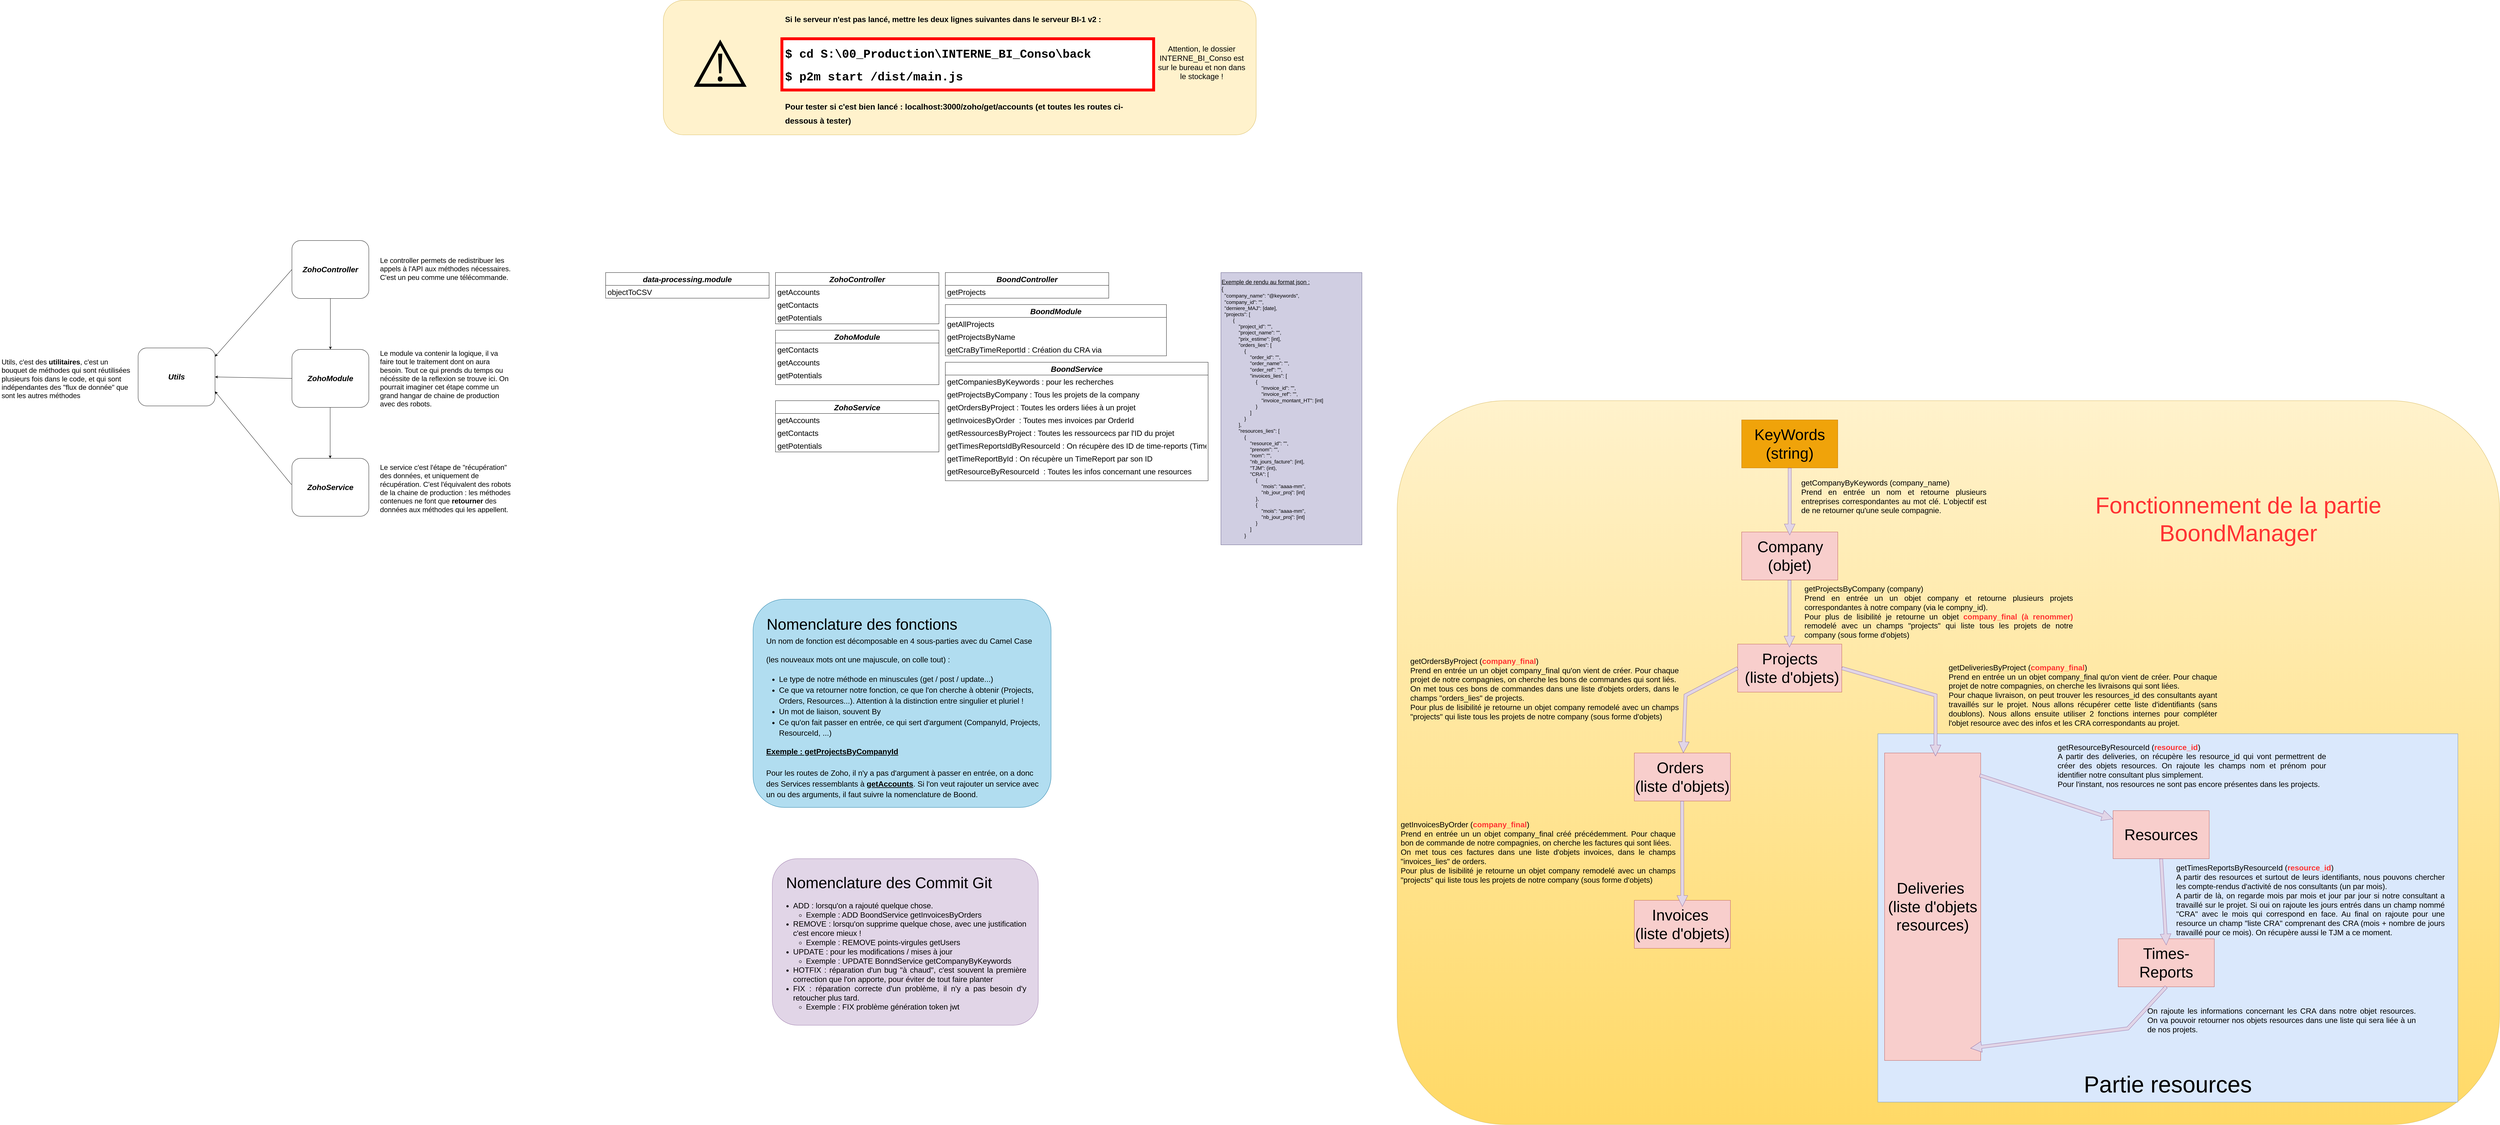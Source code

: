 <mxfile version="17.1.3" type="github" pages="3">
  <diagram id="C5RBs43oDa-KdzZeNtuy" name="Page-1">
    <mxGraphModel dx="5076" dy="2537" grid="1" gridSize="10" guides="1" tooltips="1" connect="1" arrows="1" fold="1" page="1" pageScale="1" pageWidth="827" pageHeight="1169" math="0" shadow="0">
      <root>
        <mxCell id="WIyWlLk6GJQsqaUBKTNV-0" />
        <mxCell id="WIyWlLk6GJQsqaUBKTNV-1" parent="WIyWlLk6GJQsqaUBKTNV-0" />
        <mxCell id="kQizsI3hSKFdPFuHRwPH-3" value="" style="rounded=1;whiteSpace=wrap;html=1;fontSize=24;fillColor=#e1d5e7;strokeColor=#9673a6;" parent="WIyWlLk6GJQsqaUBKTNV-1" vertex="1">
          <mxGeometry x="30" y="2190" width="830" height="520" as="geometry" />
        </mxCell>
        <mxCell id="6e47pYrP9tXWvS3FiHHN-2" value="" style="rounded=1;whiteSpace=wrap;html=1;fillColor=#fff2cc;strokeColor=#d6b656;" parent="WIyWlLk6GJQsqaUBKTNV-1" vertex="1">
          <mxGeometry x="-310" y="-490" width="1850" height="420" as="geometry" />
        </mxCell>
        <mxCell id="nAWJPG4-1q_OBBmetqR0-44" value="" style="rounded=1;whiteSpace=wrap;html=1;fontSize=18;fillColor=#fff2cc;gradientColor=#ffd966;strokeColor=#d6b656;" parent="WIyWlLk6GJQsqaUBKTNV-1" vertex="1">
          <mxGeometry x="1980" y="760" width="3440" height="2260" as="geometry" />
        </mxCell>
        <mxCell id="nAWJPG4-1q_OBBmetqR0-33" value="" style="rounded=0;whiteSpace=wrap;html=1;fontSize=24;fillColor=#dae8fc;strokeColor=#6c8ebf;" parent="WIyWlLk6GJQsqaUBKTNV-1" vertex="1">
          <mxGeometry x="3480" y="1800" width="1810" height="1150" as="geometry" />
        </mxCell>
        <mxCell id="8FyPm2dT_h3c8Z8zYSIa-20" value="BoondService" style="swimlane;fontStyle=3;align=center;verticalAlign=top;childLayout=stackLayout;horizontal=1;startSize=40;horizontalStack=0;resizeParent=1;resizeLast=0;collapsible=1;marginBottom=0;rounded=0;shadow=0;strokeWidth=1;fontSize=24;" parent="WIyWlLk6GJQsqaUBKTNV-1" vertex="1">
          <mxGeometry x="570" y="640" width="820" height="370" as="geometry">
            <mxRectangle x="230" y="140" width="160" height="26" as="alternateBounds" />
          </mxGeometry>
        </mxCell>
        <mxCell id="8FyPm2dT_h3c8Z8zYSIa-21" value="getCompaniesByKeywords : pour les recherches" style="text;align=left;verticalAlign=top;spacingLeft=4;spacingRight=4;overflow=hidden;rotatable=0;points=[[0,0.5],[1,0.5]];portConstraint=eastwest;rounded=0;shadow=0;html=0;fontSize=24;" parent="8FyPm2dT_h3c8Z8zYSIa-20" vertex="1">
          <mxGeometry y="40" width="820" height="40" as="geometry" />
        </mxCell>
        <mxCell id="KDspmfhWHFBwSvohRl27-16" value="getProjectsByCompany : Tous les projets de la company" style="text;align=left;verticalAlign=top;spacingLeft=4;spacingRight=4;overflow=hidden;rotatable=0;points=[[0,0.5],[1,0.5]];portConstraint=eastwest;rounded=0;shadow=0;html=0;fontSize=24;" parent="8FyPm2dT_h3c8Z8zYSIa-20" vertex="1">
          <mxGeometry y="80" width="820" height="40" as="geometry" />
        </mxCell>
        <mxCell id="KDspmfhWHFBwSvohRl27-17" value="getOrdersByProject : Toutes les orders liées à un projet" style="text;align=left;verticalAlign=top;spacingLeft=4;spacingRight=4;overflow=hidden;rotatable=0;points=[[0,0.5],[1,0.5]];portConstraint=eastwest;rounded=0;shadow=0;html=0;fontSize=24;" parent="8FyPm2dT_h3c8Z8zYSIa-20" vertex="1">
          <mxGeometry y="120" width="820" height="40" as="geometry" />
        </mxCell>
        <mxCell id="KDspmfhWHFBwSvohRl27-18" value="getInvoicesByOrder  : Toutes mes invoices par OrderId&#xa;" style="text;align=left;verticalAlign=top;spacingLeft=4;spacingRight=4;overflow=hidden;rotatable=0;points=[[0,0.5],[1,0.5]];portConstraint=eastwest;rounded=0;shadow=0;html=0;fontSize=24;" parent="8FyPm2dT_h3c8Z8zYSIa-20" vertex="1">
          <mxGeometry y="160" width="820" height="40" as="geometry" />
        </mxCell>
        <mxCell id="KDspmfhWHFBwSvohRl27-19" value="getRessourcesByProject : Toutes les ressourcecs par l&#39;ID du projet" style="text;align=left;verticalAlign=top;spacingLeft=4;spacingRight=4;overflow=hidden;rotatable=0;points=[[0,0.5],[1,0.5]];portConstraint=eastwest;rounded=0;shadow=0;html=0;fontSize=24;" parent="8FyPm2dT_h3c8Z8zYSIa-20" vertex="1">
          <mxGeometry y="200" width="820" height="40" as="geometry" />
        </mxCell>
        <mxCell id="KDspmfhWHFBwSvohRl27-20" value="getTimesReportsIdByResourceId : On récupère des ID de time-reports (Time reports : équivalent d&#39;un mois de CRA pour une personne)" style="text;align=left;verticalAlign=top;spacingLeft=4;spacingRight=4;overflow=hidden;rotatable=0;points=[[0,0.5],[1,0.5]];portConstraint=eastwest;rounded=0;shadow=0;html=0;fontSize=24;" parent="8FyPm2dT_h3c8Z8zYSIa-20" vertex="1">
          <mxGeometry y="240" width="820" height="40" as="geometry" />
        </mxCell>
        <mxCell id="KDspmfhWHFBwSvohRl27-24" value="getTimeReportById : On récupère un TimeReport par son ID" style="text;align=left;verticalAlign=top;spacingLeft=4;spacingRight=4;overflow=hidden;rotatable=0;points=[[0,0.5],[1,0.5]];portConstraint=eastwest;rounded=0;shadow=0;html=0;fontSize=24;" parent="8FyPm2dT_h3c8Z8zYSIa-20" vertex="1">
          <mxGeometry y="280" width="820" height="40" as="geometry" />
        </mxCell>
        <mxCell id="fXzRmh_Mim_D6keiUEfq-0" value="getResourceByResourceId  : Toutes les infos concernant une resources&#xa;" style="text;align=left;verticalAlign=top;spacingLeft=4;spacingRight=4;overflow=hidden;rotatable=0;points=[[0,0.5],[1,0.5]];portConstraint=eastwest;rounded=0;shadow=0;html=0;fontSize=24;" parent="8FyPm2dT_h3c8Z8zYSIa-20" vertex="1">
          <mxGeometry y="320" width="820" height="40" as="geometry" />
        </mxCell>
        <mxCell id="KDspmfhWHFBwSvohRl27-0" value="BoondModule" style="swimlane;fontStyle=3;align=center;verticalAlign=top;childLayout=stackLayout;horizontal=1;startSize=40;horizontalStack=0;resizeParent=1;resizeLast=0;collapsible=1;marginBottom=0;rounded=0;shadow=0;strokeWidth=1;fontSize=24;" parent="WIyWlLk6GJQsqaUBKTNV-1" vertex="1">
          <mxGeometry x="570" y="460" width="690" height="160" as="geometry">
            <mxRectangle x="230" y="140" width="160" height="26" as="alternateBounds" />
          </mxGeometry>
        </mxCell>
        <mxCell id="KDspmfhWHFBwSvohRl27-1" value="getAllProjects" style="text;align=left;verticalAlign=top;spacingLeft=4;spacingRight=4;overflow=hidden;rotatable=0;points=[[0,0.5],[1,0.5]];portConstraint=eastwest;rounded=0;shadow=0;html=0;fontSize=24;" parent="KDspmfhWHFBwSvohRl27-0" vertex="1">
          <mxGeometry y="40" width="690" height="40" as="geometry" />
        </mxCell>
        <mxCell id="KDspmfhWHFBwSvohRl27-15" value="getProjectsByName" style="text;align=left;verticalAlign=top;spacingLeft=4;spacingRight=4;overflow=hidden;rotatable=0;points=[[0,0.5],[1,0.5]];portConstraint=eastwest;rounded=0;shadow=0;html=0;fontSize=24;" parent="KDspmfhWHFBwSvohRl27-0" vertex="1">
          <mxGeometry y="80" width="690" height="40" as="geometry" />
        </mxCell>
        <mxCell id="KDspmfhWHFBwSvohRl27-22" value="getCraByTimeReportId : Création du CRA via" style="text;align=left;verticalAlign=top;spacingLeft=4;spacingRight=4;overflow=hidden;rotatable=0;points=[[0,0.5],[1,0.5]];portConstraint=eastwest;rounded=0;shadow=0;html=0;fontSize=24;" parent="KDspmfhWHFBwSvohRl27-0" vertex="1">
          <mxGeometry y="120" width="690" height="40" as="geometry" />
        </mxCell>
        <mxCell id="KDspmfhWHFBwSvohRl27-7" value="BoondController" style="swimlane;fontStyle=3;align=center;verticalAlign=top;childLayout=stackLayout;horizontal=1;startSize=40;horizontalStack=0;resizeParent=1;resizeLast=0;collapsible=1;marginBottom=0;rounded=0;shadow=0;strokeWidth=1;fontSize=24;" parent="WIyWlLk6GJQsqaUBKTNV-1" vertex="1">
          <mxGeometry x="570" y="360" width="510" height="80" as="geometry">
            <mxRectangle x="230" y="140" width="160" height="26" as="alternateBounds" />
          </mxGeometry>
        </mxCell>
        <mxCell id="KDspmfhWHFBwSvohRl27-8" value="getProjects" style="text;align=left;verticalAlign=top;spacingLeft=4;spacingRight=4;overflow=hidden;rotatable=0;points=[[0,0.5],[1,0.5]];portConstraint=eastwest;rounded=0;shadow=0;html=0;fontSize=24;" parent="KDspmfhWHFBwSvohRl27-7" vertex="1">
          <mxGeometry y="40" width="510" height="40" as="geometry" />
        </mxCell>
        <mxCell id="KDspmfhWHFBwSvohRl27-25" value="ZohoService" style="swimlane;fontStyle=3;align=center;verticalAlign=top;childLayout=stackLayout;horizontal=1;startSize=40;horizontalStack=0;resizeParent=1;resizeLast=0;collapsible=1;marginBottom=0;rounded=0;shadow=0;strokeWidth=1;fontSize=24;" parent="WIyWlLk6GJQsqaUBKTNV-1" vertex="1">
          <mxGeometry x="40" y="760" width="510" height="160" as="geometry">
            <mxRectangle x="230" y="140" width="160" height="26" as="alternateBounds" />
          </mxGeometry>
        </mxCell>
        <mxCell id="KDspmfhWHFBwSvohRl27-41" value="getAccounts" style="text;align=left;verticalAlign=top;spacingLeft=4;spacingRight=4;overflow=hidden;rotatable=0;points=[[0,0.5],[1,0.5]];portConstraint=eastwest;rounded=0;shadow=0;html=0;fontSize=24;" parent="KDspmfhWHFBwSvohRl27-25" vertex="1">
          <mxGeometry y="40" width="510" height="40" as="geometry" />
        </mxCell>
        <mxCell id="KDspmfhWHFBwSvohRl27-42" value="getContacts" style="text;align=left;verticalAlign=top;spacingLeft=4;spacingRight=4;overflow=hidden;rotatable=0;points=[[0,0.5],[1,0.5]];portConstraint=eastwest;rounded=0;shadow=0;html=0;fontSize=24;" parent="KDspmfhWHFBwSvohRl27-25" vertex="1">
          <mxGeometry y="80" width="510" height="40" as="geometry" />
        </mxCell>
        <mxCell id="KDspmfhWHFBwSvohRl27-43" value="getPotentials" style="text;align=left;verticalAlign=top;spacingLeft=4;spacingRight=4;overflow=hidden;rotatable=0;points=[[0,0.5],[1,0.5]];portConstraint=eastwest;rounded=0;shadow=0;html=0;fontSize=24;" parent="KDspmfhWHFBwSvohRl27-25" vertex="1">
          <mxGeometry y="120" width="510" height="40" as="geometry" />
        </mxCell>
        <mxCell id="KDspmfhWHFBwSvohRl27-33" value="ZohoModule" style="swimlane;fontStyle=3;align=center;verticalAlign=top;childLayout=stackLayout;horizontal=1;startSize=40;horizontalStack=0;resizeParent=1;resizeLast=0;collapsible=1;marginBottom=0;rounded=0;shadow=0;strokeWidth=1;fontSize=24;" parent="WIyWlLk6GJQsqaUBKTNV-1" vertex="1">
          <mxGeometry x="40" y="540" width="510" height="170" as="geometry">
            <mxRectangle x="230" y="140" width="160" height="26" as="alternateBounds" />
          </mxGeometry>
        </mxCell>
        <mxCell id="KDspmfhWHFBwSvohRl27-45" value="getContacts" style="text;align=left;verticalAlign=top;spacingLeft=4;spacingRight=4;overflow=hidden;rotatable=0;points=[[0,0.5],[1,0.5]];portConstraint=eastwest;rounded=0;shadow=0;html=0;fontSize=24;" parent="KDspmfhWHFBwSvohRl27-33" vertex="1">
          <mxGeometry y="40" width="510" height="40" as="geometry" />
        </mxCell>
        <mxCell id="KDspmfhWHFBwSvohRl27-44" value="getAccounts" style="text;align=left;verticalAlign=top;spacingLeft=4;spacingRight=4;overflow=hidden;rotatable=0;points=[[0,0.5],[1,0.5]];portConstraint=eastwest;rounded=0;shadow=0;html=0;fontSize=24;" parent="KDspmfhWHFBwSvohRl27-33" vertex="1">
          <mxGeometry y="80" width="510" height="40" as="geometry" />
        </mxCell>
        <mxCell id="KDspmfhWHFBwSvohRl27-46" value="getPotentials" style="text;align=left;verticalAlign=top;spacingLeft=4;spacingRight=4;overflow=hidden;rotatable=0;points=[[0,0.5],[1,0.5]];portConstraint=eastwest;rounded=0;shadow=0;html=0;fontSize=24;" parent="KDspmfhWHFBwSvohRl27-33" vertex="1">
          <mxGeometry y="120" width="510" height="40" as="geometry" />
        </mxCell>
        <mxCell id="KDspmfhWHFBwSvohRl27-37" value="ZohoController" style="swimlane;fontStyle=3;align=center;verticalAlign=top;childLayout=stackLayout;horizontal=1;startSize=40;horizontalStack=0;resizeParent=1;resizeLast=0;collapsible=1;marginBottom=0;rounded=0;shadow=0;strokeWidth=1;fontSize=24;" parent="WIyWlLk6GJQsqaUBKTNV-1" vertex="1">
          <mxGeometry x="40" y="360" width="510" height="160" as="geometry">
            <mxRectangle x="230" y="140" width="160" height="26" as="alternateBounds" />
          </mxGeometry>
        </mxCell>
        <mxCell id="KDspmfhWHFBwSvohRl27-38" value="getAccounts" style="text;align=left;verticalAlign=top;spacingLeft=4;spacingRight=4;overflow=hidden;rotatable=0;points=[[0,0.5],[1,0.5]];portConstraint=eastwest;rounded=0;shadow=0;html=0;fontSize=24;" parent="KDspmfhWHFBwSvohRl27-37" vertex="1">
          <mxGeometry y="40" width="510" height="40" as="geometry" />
        </mxCell>
        <mxCell id="KDspmfhWHFBwSvohRl27-39" value="getContacts" style="text;align=left;verticalAlign=top;spacingLeft=4;spacingRight=4;overflow=hidden;rotatable=0;points=[[0,0.5],[1,0.5]];portConstraint=eastwest;rounded=0;shadow=0;html=0;fontSize=24;" parent="KDspmfhWHFBwSvohRl27-37" vertex="1">
          <mxGeometry y="80" width="510" height="40" as="geometry" />
        </mxCell>
        <mxCell id="KDspmfhWHFBwSvohRl27-40" value="getPotentials" style="text;align=left;verticalAlign=top;spacingLeft=4;spacingRight=4;overflow=hidden;rotatable=0;points=[[0,0.5],[1,0.5]];portConstraint=eastwest;rounded=0;shadow=0;html=0;fontSize=24;" parent="KDspmfhWHFBwSvohRl27-37" vertex="1">
          <mxGeometry y="120" width="510" height="40" as="geometry" />
        </mxCell>
        <mxCell id="KDspmfhWHFBwSvohRl27-47" value="data-processing.module" style="swimlane;fontStyle=3;align=center;verticalAlign=top;childLayout=stackLayout;horizontal=1;startSize=40;horizontalStack=0;resizeParent=1;resizeLast=0;collapsible=1;marginBottom=0;rounded=0;shadow=0;strokeWidth=1;fontSize=24;" parent="WIyWlLk6GJQsqaUBKTNV-1" vertex="1">
          <mxGeometry x="-490" y="360" width="510" height="80" as="geometry">
            <mxRectangle x="230" y="140" width="160" height="26" as="alternateBounds" />
          </mxGeometry>
        </mxCell>
        <mxCell id="KDspmfhWHFBwSvohRl27-48" value="objectToCSV" style="text;align=left;verticalAlign=top;spacingLeft=4;spacingRight=4;overflow=hidden;rotatable=0;points=[[0,0.5],[1,0.5]];portConstraint=eastwest;rounded=0;shadow=0;html=0;fontSize=24;" parent="KDspmfhWHFBwSvohRl27-47" vertex="1">
          <mxGeometry y="40" width="510" height="40" as="geometry" />
        </mxCell>
        <mxCell id="3AaT0U5LROBGEmsXFWls-0" value="&lt;span style=&quot;font-size: 24px ; font-style: italic ; font-weight: 700&quot;&gt;ZohoController&lt;/span&gt;" style="rounded=1;whiteSpace=wrap;html=1;" parent="WIyWlLk6GJQsqaUBKTNV-1" vertex="1">
          <mxGeometry x="-1469" y="260" width="240" height="181" as="geometry" />
        </mxCell>
        <mxCell id="3AaT0U5LROBGEmsXFWls-1" value="&lt;span style=&quot;font-size: 24px ; font-style: italic ; font-weight: 700&quot;&gt;ZohoModule&lt;/span&gt;" style="rounded=1;whiteSpace=wrap;html=1;" parent="WIyWlLk6GJQsqaUBKTNV-1" vertex="1">
          <mxGeometry x="-1469" y="600" width="240" height="181" as="geometry" />
        </mxCell>
        <mxCell id="3AaT0U5LROBGEmsXFWls-2" value="&lt;span style=&quot;font-size: 24px ; font-style: italic ; font-weight: 700&quot;&gt;ZohoService&lt;/span&gt;" style="rounded=1;whiteSpace=wrap;html=1;" parent="WIyWlLk6GJQsqaUBKTNV-1" vertex="1">
          <mxGeometry x="-1469" y="940" width="240" height="181" as="geometry" />
        </mxCell>
        <mxCell id="3AaT0U5LROBGEmsXFWls-3" value="&lt;h1 style=&quot;font-size: 22px&quot;&gt;&lt;span style=&quot;font-weight: 400&quot;&gt;Le controller permets de redistribuer les appels à l&#39;API aux méthodes nécessaires. C&#39;est un peu comme une télécommande.&lt;/span&gt;&lt;/h1&gt;" style="text;html=1;strokeColor=none;fillColor=none;spacing=5;spacingTop=-20;whiteSpace=wrap;overflow=hidden;rounded=0;" parent="WIyWlLk6GJQsqaUBKTNV-1" vertex="1">
          <mxGeometry x="-1199" y="304.5" width="420" height="92" as="geometry" />
        </mxCell>
        <mxCell id="3AaT0U5LROBGEmsXFWls-4" value="&lt;h1 style=&quot;font-size: 22px&quot;&gt;&lt;span style=&quot;font-weight: 400&quot;&gt;Le module va contenir la logique, il va faire tout le traitement dont on aura besoin. Tout ce qui prends du temps ou nécéssite de la reflexion se trouve ici. On pourrait imaginer cet étape comme un grand hangar de chaine de production avec des robots.&lt;/span&gt;&lt;/h1&gt;" style="text;html=1;strokeColor=none;fillColor=none;spacing=5;spacingTop=-20;whiteSpace=wrap;overflow=hidden;rounded=0;" parent="WIyWlLk6GJQsqaUBKTNV-1" vertex="1">
          <mxGeometry x="-1199" y="595.37" width="420" height="190.25" as="geometry" />
        </mxCell>
        <mxCell id="3AaT0U5LROBGEmsXFWls-5" value="&lt;span style=&quot;font-size: 24px ; font-style: italic ; font-weight: 700&quot;&gt;Utils&lt;/span&gt;" style="rounded=1;whiteSpace=wrap;html=1;" parent="WIyWlLk6GJQsqaUBKTNV-1" vertex="1">
          <mxGeometry x="-1949" y="595.37" width="240" height="181" as="geometry" />
        </mxCell>
        <mxCell id="3AaT0U5LROBGEmsXFWls-6" value="&lt;h1 style=&quot;font-size: 22px&quot;&gt;&lt;span style=&quot;font-weight: 400&quot;&gt;Utils, c&#39;est des &lt;/span&gt;utilitaires&lt;span style=&quot;font-weight: 400&quot;&gt;, c&#39;est un bouquet de méthodes qui sont réutilisées plusieurs fois dans le code, et qui sont indépendantes des &quot;flux de donnée&quot; que sont les autres méthodes&lt;/span&gt;&lt;/h1&gt;" style="text;html=1;strokeColor=none;fillColor=none;spacing=5;spacingTop=-20;whiteSpace=wrap;overflow=hidden;rounded=0;" parent="WIyWlLk6GJQsqaUBKTNV-1" vertex="1">
          <mxGeometry x="-2380" y="622.25" width="420" height="136.5" as="geometry" />
        </mxCell>
        <mxCell id="3AaT0U5LROBGEmsXFWls-7" value="&lt;h1 style=&quot;font-size: 22px&quot;&gt;&lt;span style=&quot;font-weight: 400&quot;&gt;Le service c&#39;est l&#39;étape de &quot;récupération&quot; des données, et uniquement de récupération. C&#39;est l&#39;équivalent des robots de la chaine de production : les méthodes contenues ne font que &lt;/span&gt;retourner &lt;span style=&quot;font-weight: 400&quot;&gt;des données aux méthodes qui les appellent.&lt;/span&gt;&lt;/h1&gt;" style="text;html=1;strokeColor=none;fillColor=none;spacing=5;spacingTop=-20;whiteSpace=wrap;overflow=hidden;rounded=0;" parent="WIyWlLk6GJQsqaUBKTNV-1" vertex="1">
          <mxGeometry x="-1199" y="950.5" width="420" height="160" as="geometry" />
        </mxCell>
        <mxCell id="3AaT0U5LROBGEmsXFWls-8" value="" style="endArrow=classic;html=1;rounded=0;fontSize=22;exitX=0.5;exitY=1;exitDx=0;exitDy=0;entryX=0.5;entryY=0;entryDx=0;entryDy=0;" parent="WIyWlLk6GJQsqaUBKTNV-1" source="3AaT0U5LROBGEmsXFWls-0" target="3AaT0U5LROBGEmsXFWls-1" edge="1">
          <mxGeometry width="50" height="50" relative="1" as="geometry">
            <mxPoint x="-1319" y="902" as="sourcePoint" />
            <mxPoint x="-1269" y="852" as="targetPoint" />
          </mxGeometry>
        </mxCell>
        <mxCell id="3AaT0U5LROBGEmsXFWls-9" value="" style="endArrow=classic;html=1;rounded=0;fontSize=22;exitX=0.5;exitY=1;exitDx=0;exitDy=0;entryX=0.5;entryY=0;entryDx=0;entryDy=0;" parent="WIyWlLk6GJQsqaUBKTNV-1" edge="1">
          <mxGeometry width="50" height="50" relative="1" as="geometry">
            <mxPoint x="-1349.71" y="781" as="sourcePoint" />
            <mxPoint x="-1349.71" y="940" as="targetPoint" />
          </mxGeometry>
        </mxCell>
        <mxCell id="3AaT0U5LROBGEmsXFWls-10" value="" style="endArrow=classic;html=1;rounded=0;fontSize=22;exitX=0.5;exitY=1;exitDx=0;exitDy=0;entryX=1;entryY=0.75;entryDx=0;entryDy=0;" parent="WIyWlLk6GJQsqaUBKTNV-1" target="3AaT0U5LROBGEmsXFWls-5" edge="1">
          <mxGeometry width="50" height="50" relative="1" as="geometry">
            <mxPoint x="-1470.43" y="1022" as="sourcePoint" />
            <mxPoint x="-1470.43" y="1181" as="targetPoint" />
          </mxGeometry>
        </mxCell>
        <mxCell id="3AaT0U5LROBGEmsXFWls-11" value="" style="endArrow=classic;html=1;rounded=0;fontSize=22;exitX=0;exitY=0.5;exitDx=0;exitDy=0;entryX=1;entryY=0.5;entryDx=0;entryDy=0;" parent="WIyWlLk6GJQsqaUBKTNV-1" source="3AaT0U5LROBGEmsXFWls-1" target="3AaT0U5LROBGEmsXFWls-5" edge="1">
          <mxGeometry width="50" height="50" relative="1" as="geometry">
            <mxPoint x="-1469.0" y="702.88" as="sourcePoint" />
            <mxPoint x="-1707.57" y="412.0" as="targetPoint" />
          </mxGeometry>
        </mxCell>
        <mxCell id="3AaT0U5LROBGEmsXFWls-12" value="" style="endArrow=classic;html=1;rounded=0;fontSize=22;exitX=0;exitY=0.5;exitDx=0;exitDy=0;entryX=1;entryY=0.5;entryDx=0;entryDy=0;" parent="WIyWlLk6GJQsqaUBKTNV-1" source="3AaT0U5LROBGEmsXFWls-0" edge="1">
          <mxGeometry width="50" height="50" relative="1" as="geometry">
            <mxPoint x="-1469" y="626.88" as="sourcePoint" />
            <mxPoint x="-1709" y="622.25" as="targetPoint" />
          </mxGeometry>
        </mxCell>
        <mxCell id="nAWJPG4-1q_OBBmetqR0-10" value="&amp;nbsp;&lt;font style=&quot;font-size: 48px&quot;&gt;Company (objet)&lt;/font&gt;" style="text;html=1;strokeColor=#b85450;fillColor=#f8cecc;align=center;verticalAlign=middle;whiteSpace=wrap;rounded=0;" parent="WIyWlLk6GJQsqaUBKTNV-1" vertex="1">
          <mxGeometry x="3055" y="1170" width="300" height="150" as="geometry" />
        </mxCell>
        <mxCell id="nAWJPG4-1q_OBBmetqR0-11" value="&lt;font style=&quot;font-size: 48px&quot;&gt;Projects&lt;br&gt;&amp;nbsp;(liste d&#39;objets)&lt;/font&gt;" style="text;html=1;strokeColor=#b85450;fillColor=#f8cecc;align=center;verticalAlign=middle;whiteSpace=wrap;rounded=0;" parent="WIyWlLk6GJQsqaUBKTNV-1" vertex="1">
          <mxGeometry x="3042.5" y="1520" width="325" height="150" as="geometry" />
        </mxCell>
        <mxCell id="nAWJPG4-1q_OBBmetqR0-12" value="&lt;font style=&quot;font-size: 48px&quot;&gt;Orders&amp;nbsp;&lt;br&gt;(liste d&#39;objets)&lt;br&gt;&lt;/font&gt;" style="text;html=1;strokeColor=#b85450;fillColor=#f8cecc;align=center;verticalAlign=middle;whiteSpace=wrap;rounded=0;" parent="WIyWlLk6GJQsqaUBKTNV-1" vertex="1">
          <mxGeometry x="2720" y="1860" width="300" height="150" as="geometry" />
        </mxCell>
        <mxCell id="nAWJPG4-1q_OBBmetqR0-13" value="&lt;font style=&quot;font-size: 48px&quot;&gt;Invoices&amp;nbsp;&lt;br&gt;(liste d&#39;objets)&lt;br&gt;&lt;/font&gt;" style="text;html=1;strokeColor=#b85450;fillColor=#f8cecc;align=center;verticalAlign=middle;whiteSpace=wrap;rounded=0;" parent="WIyWlLk6GJQsqaUBKTNV-1" vertex="1">
          <mxGeometry x="2720" y="2320" width="300" height="150" as="geometry" />
        </mxCell>
        <mxCell id="nAWJPG4-1q_OBBmetqR0-14" value="&lt;font style=&quot;font-size: 48px&quot;&gt;Deliveries&amp;nbsp;&lt;br&gt;(liste d&#39;objets resources)&lt;br&gt;&lt;/font&gt;" style="text;html=1;strokeColor=#b85450;fillColor=#f8cecc;align=center;verticalAlign=middle;whiteSpace=wrap;rounded=0;" parent="WIyWlLk6GJQsqaUBKTNV-1" vertex="1">
          <mxGeometry x="3501" y="1860" width="300" height="960" as="geometry" />
        </mxCell>
        <mxCell id="nAWJPG4-1q_OBBmetqR0-18" value="&lt;font style=&quot;font-size: 48px&quot;&gt;KeyWords (string)&lt;/font&gt;" style="text;html=1;strokeColor=#BD7000;fillColor=#f0a30a;align=center;verticalAlign=middle;whiteSpace=wrap;rounded=0;fontColor=#000000;" parent="WIyWlLk6GJQsqaUBKTNV-1" vertex="1">
          <mxGeometry x="3055" y="820" width="300" height="150" as="geometry" />
        </mxCell>
        <mxCell id="nAWJPG4-1q_OBBmetqR0-19" value="" style="shape=flexArrow;endArrow=classic;html=1;rounded=0;fontSize=48;fillColor=#e1d5e7;strokeColor=#9673a6;endWidth=22.667;endSize=11.133;exitX=0.5;exitY=1;exitDx=0;exitDy=0;" parent="WIyWlLk6GJQsqaUBKTNV-1" source="nAWJPG4-1q_OBBmetqR0-18" edge="1">
          <mxGeometry width="50" height="50" relative="1" as="geometry">
            <mxPoint x="3210" y="1060" as="sourcePoint" />
            <mxPoint x="3205" y="1180" as="targetPoint" />
            <Array as="points" />
          </mxGeometry>
        </mxCell>
        <mxCell id="nAWJPG4-1q_OBBmetqR0-20" value="&lt;p style=&quot;line-height: 1&quot;&gt;&lt;/p&gt;&lt;div style=&quot;text-align: justify ; font-size: 24px&quot;&gt;&lt;span&gt;&lt;font style=&quot;font-size: 24px&quot;&gt;getCompanyByKeywords (company_name)&lt;/font&gt;&lt;/span&gt;&lt;/div&gt;&lt;font style=&quot;font-size: 24px&quot;&gt;&lt;div style=&quot;text-align: justify&quot;&gt;&lt;span&gt;Prend en entrée un nom et retourne plusieurs entreprises correspondantes au mot clé. L&#39;objectif est de ne retourner qu&#39;une seule compagnie.&lt;/span&gt;&lt;/div&gt;&lt;/font&gt;&lt;p&gt;&lt;/p&gt;" style="text;html=1;strokeColor=none;fillColor=none;align=center;verticalAlign=middle;whiteSpace=wrap;rounded=0;fontSize=48;" parent="WIyWlLk6GJQsqaUBKTNV-1" vertex="1">
          <mxGeometry x="3240" y="1000" width="580" height="120" as="geometry" />
        </mxCell>
        <mxCell id="nAWJPG4-1q_OBBmetqR0-21" value="" style="shape=flexArrow;endArrow=classic;html=1;rounded=0;fontSize=48;fillColor=#e1d5e7;strokeColor=#9673a6;endWidth=22.667;endSize=11.133;exitX=0.5;exitY=1;exitDx=0;exitDy=0;" parent="WIyWlLk6GJQsqaUBKTNV-1" edge="1">
          <mxGeometry width="50" height="50" relative="1" as="geometry">
            <mxPoint x="3204.29" y="1320.0" as="sourcePoint" />
            <mxPoint x="3204.29" y="1530" as="targetPoint" />
            <Array as="points" />
          </mxGeometry>
        </mxCell>
        <mxCell id="nAWJPG4-1q_OBBmetqR0-22" value="&lt;p style=&quot;line-height: 1&quot;&gt;&lt;/p&gt;&lt;div style=&quot;text-align: justify ; font-size: 24px&quot;&gt;&lt;span&gt;&lt;font style=&quot;font-size: 24px&quot;&gt;getProjectsByCompany (company)&lt;/font&gt;&lt;/span&gt;&lt;/div&gt;&lt;font style=&quot;font-size: 24px&quot;&gt;&lt;div style=&quot;text-align: justify&quot;&gt;&lt;span&gt;Prend en entrée un un objet company et retourne plusieurs projets correspondantes à notre company (via le compny_id).&lt;/span&gt;&lt;/div&gt;&lt;div style=&quot;text-align: justify&quot;&gt;Pour plus de lisibilité je retourne un objet &lt;b&gt;&lt;font color=&quot;#ff3333&quot;&gt;company_final (à renommer)&lt;/font&gt;&lt;/b&gt; remodelé avec un champs &quot;projects&quot; qui liste tous les projets de notre company (sous forme d&#39;objets)&lt;/div&gt;&lt;/font&gt;&lt;p&gt;&lt;/p&gt;" style="text;html=1;strokeColor=none;fillColor=none;align=center;verticalAlign=middle;whiteSpace=wrap;rounded=0;fontSize=48;" parent="WIyWlLk6GJQsqaUBKTNV-1" vertex="1">
          <mxGeometry x="3250" y="1340" width="840" height="160" as="geometry" />
        </mxCell>
        <mxCell id="nAWJPG4-1q_OBBmetqR0-23" value="" style="shape=flexArrow;endArrow=classic;html=1;rounded=0;fontSize=48;fillColor=#e1d5e7;strokeColor=#9673a6;endWidth=22.667;endSize=11.133;exitX=0;exitY=0.5;exitDx=0;exitDy=0;" parent="WIyWlLk6GJQsqaUBKTNV-1" source="nAWJPG4-1q_OBBmetqR0-11" target="nAWJPG4-1q_OBBmetqR0-12" edge="1">
          <mxGeometry width="50" height="50" relative="1" as="geometry">
            <mxPoint x="2899.29" y="1540" as="sourcePoint" />
            <mxPoint x="2899.29" y="1750" as="targetPoint" />
            <Array as="points">
              <mxPoint x="2880" y="1680" />
            </Array>
          </mxGeometry>
        </mxCell>
        <mxCell id="nAWJPG4-1q_OBBmetqR0-24" value="&lt;p style=&quot;line-height: 1&quot;&gt;&lt;/p&gt;&lt;div style=&quot;text-align: justify ; font-size: 24px&quot;&gt;&lt;font style=&quot;font-size: 24px&quot;&gt;getOrdersByProject (&lt;b&gt;&lt;font color=&quot;#ff3333&quot;&gt;company_final&lt;/font&gt;&lt;/b&gt;)&lt;/font&gt;&lt;/div&gt;&lt;font style=&quot;font-size: 24px&quot;&gt;&lt;div style=&quot;text-align: justify&quot;&gt;&lt;span&gt;Prend en entrée un un objet company_final qu&#39;on vient de créer. Pour chaque projet de notre compagnies, on cherche les bons de commandes qui sont liés.&lt;/span&gt;&lt;/div&gt;&lt;div style=&quot;text-align: justify&quot;&gt;&lt;span&gt;On met tous ces bons de commandes dans une liste d&#39;objets orders, dans le champs &quot;orders_lies&quot; de projects.&lt;/span&gt;&lt;/div&gt;&lt;div style=&quot;text-align: justify&quot;&gt;&lt;span&gt;Pour plus de lisibilité je retourne un objet company remodelé avec un champs &quot;projects&quot; qui liste tous les projets de notre company (sous forme d&#39;objets)&lt;/span&gt;&lt;/div&gt;&lt;/font&gt;&lt;p&gt;&lt;/p&gt;" style="text;html=1;strokeColor=none;fillColor=none;align=center;verticalAlign=middle;whiteSpace=wrap;rounded=0;fontSize=48;" parent="WIyWlLk6GJQsqaUBKTNV-1" vertex="1">
          <mxGeometry x="2020" y="1540" width="840" height="240" as="geometry" />
        </mxCell>
        <mxCell id="nAWJPG4-1q_OBBmetqR0-25" value="" style="shape=flexArrow;endArrow=classic;html=1;rounded=0;fontSize=48;fillColor=#e1d5e7;strokeColor=#9673a6;endWidth=22.667;endSize=11.133;exitX=0.5;exitY=1;exitDx=0;exitDy=0;entryX=0.5;entryY=0.133;entryDx=0;entryDy=0;entryPerimeter=0;" parent="WIyWlLk6GJQsqaUBKTNV-1" target="nAWJPG4-1q_OBBmetqR0-13" edge="1">
          <mxGeometry width="50" height="50" relative="1" as="geometry">
            <mxPoint x="2869.29" y="2010" as="sourcePoint" />
            <mxPoint x="2869.29" y="2220" as="targetPoint" />
            <Array as="points" />
          </mxGeometry>
        </mxCell>
        <mxCell id="nAWJPG4-1q_OBBmetqR0-26" value="&lt;p style=&quot;line-height: 1&quot;&gt;&lt;/p&gt;&lt;div style=&quot;text-align: justify ; font-size: 24px&quot;&gt;&lt;font style=&quot;font-size: 24px&quot;&gt;getInvoicesByOrder (&lt;b&gt;&lt;font color=&quot;#ff3333&quot;&gt;company_final&lt;/font&gt;&lt;/b&gt;)&lt;/font&gt;&lt;/div&gt;&lt;font style=&quot;font-size: 24px&quot;&gt;&lt;div style=&quot;text-align: justify&quot;&gt;&lt;span&gt;Prend en entrée un un objet company_final créé précédemment. Pour chaque bon de commande de notre compagnies, on cherche les factures qui sont liées.&lt;/span&gt;&lt;/div&gt;&lt;div style=&quot;text-align: justify&quot;&gt;&lt;span&gt;On met tous ces factures dans une liste d&#39;objets invoices, dans le champs &quot;invoices_lies&quot; de orders.&lt;/span&gt;&lt;/div&gt;&lt;div style=&quot;text-align: justify&quot;&gt;&lt;span&gt;Pour plus de lisibilité je retourne un objet company remodelé avec un champs &quot;projects&quot; qui liste tous les projets de notre company (sous forme d&#39;objets)&lt;/span&gt;&lt;/div&gt;&lt;/font&gt;&lt;p&gt;&lt;/p&gt;" style="text;html=1;strokeColor=none;fillColor=none;align=center;verticalAlign=middle;whiteSpace=wrap;rounded=0;fontSize=48;" parent="WIyWlLk6GJQsqaUBKTNV-1" vertex="1">
          <mxGeometry x="1990" y="2050" width="860" height="240" as="geometry" />
        </mxCell>
        <mxCell id="nAWJPG4-1q_OBBmetqR0-27" value="&lt;font style=&quot;font-size: 48px&quot;&gt;Resources&lt;/font&gt;" style="text;html=1;strokeColor=#b85450;fillColor=#f8cecc;align=center;verticalAlign=middle;whiteSpace=wrap;rounded=0;" parent="WIyWlLk6GJQsqaUBKTNV-1" vertex="1">
          <mxGeometry x="4214" y="2040" width="300" height="150" as="geometry" />
        </mxCell>
        <mxCell id="nAWJPG4-1q_OBBmetqR0-28" value="&lt;font style=&quot;font-size: 48px&quot;&gt;Times-Reports&lt;/font&gt;" style="text;html=1;strokeColor=#b85450;fillColor=#f8cecc;align=center;verticalAlign=middle;whiteSpace=wrap;rounded=0;" parent="WIyWlLk6GJQsqaUBKTNV-1" vertex="1">
          <mxGeometry x="4230" y="2440" width="300" height="150" as="geometry" />
        </mxCell>
        <mxCell id="nAWJPG4-1q_OBBmetqR0-30" value="" style="shape=flexArrow;endArrow=classic;html=1;rounded=0;fontSize=48;fillColor=#e1d5e7;strokeColor=#9673a6;endWidth=22.667;endSize=11.133;exitX=1;exitY=0.5;exitDx=0;exitDy=0;" parent="WIyWlLk6GJQsqaUBKTNV-1" source="nAWJPG4-1q_OBBmetqR0-11" edge="1">
          <mxGeometry width="50" height="50" relative="1" as="geometry">
            <mxPoint x="3660" y="1660" as="sourcePoint" />
            <mxPoint x="3660" y="1870" as="targetPoint" />
            <Array as="points">
              <mxPoint x="3660" y="1680" />
            </Array>
          </mxGeometry>
        </mxCell>
        <mxCell id="nAWJPG4-1q_OBBmetqR0-31" value="&lt;p style=&quot;line-height: 1&quot;&gt;&lt;/p&gt;&lt;div style=&quot;text-align: justify ; font-size: 24px&quot;&gt;&lt;font style=&quot;font-size: 24px&quot;&gt;getDeliveriesByProject (&lt;b&gt;&lt;font color=&quot;#ff3333&quot;&gt;company_final&lt;/font&gt;&lt;/b&gt;)&lt;/font&gt;&lt;/div&gt;&lt;font style=&quot;font-size: 24px&quot;&gt;&lt;div style=&quot;text-align: justify&quot;&gt;&lt;span&gt;Prend en entrée un un objet company_final qu&#39;on vient de créer. Pour chaque projet de notre compagnies, on cherche les livraisons qui sont liées.&lt;/span&gt;&lt;/div&gt;&lt;div style=&quot;text-align: justify&quot;&gt;&lt;span&gt;Pour chaque livraison, on peut trouver les resources_id des consultants ayant travaillés sur le projet. Nous allons récupérer cette liste d&#39;identifiants (sans doublons). Nous allons ensuite utiliser 2 fonctions internes pour compléter l&#39;objet resource avec des infos et les CRA correspondants au projet.&lt;/span&gt;&lt;/div&gt;&lt;/font&gt;&lt;p&gt;&lt;/p&gt;" style="text;html=1;strokeColor=none;fillColor=none;align=center;verticalAlign=middle;whiteSpace=wrap;rounded=0;fontSize=48;" parent="WIyWlLk6GJQsqaUBKTNV-1" vertex="1">
          <mxGeometry x="3700" y="1560" width="840" height="240" as="geometry" />
        </mxCell>
        <mxCell id="nAWJPG4-1q_OBBmetqR0-34" value="" style="shape=flexArrow;endArrow=classic;html=1;rounded=0;fontSize=48;fillColor=#e1d5e7;strokeColor=#9673a6;endWidth=22.667;endSize=11.133;" parent="WIyWlLk6GJQsqaUBKTNV-1" target="nAWJPG4-1q_OBBmetqR0-27" edge="1">
          <mxGeometry width="50" height="50" relative="1" as="geometry">
            <mxPoint x="3798" y="1930" as="sourcePoint" />
            <mxPoint x="4090" y="2205" as="targetPoint" />
            <Array as="points" />
          </mxGeometry>
        </mxCell>
        <mxCell id="nAWJPG4-1q_OBBmetqR0-36" value="&lt;p style=&quot;line-height: 1&quot;&gt;&lt;/p&gt;&lt;div style=&quot;text-align: justify ; font-size: 24px&quot;&gt;&lt;font style=&quot;font-size: 24px&quot;&gt;getResourceByResourceId (&lt;font color=&quot;#ff3333&quot;&gt;&lt;b&gt;resource_id&lt;/b&gt;&lt;/font&gt;)&lt;/font&gt;&lt;/div&gt;&lt;font style=&quot;font-size: 24px&quot;&gt;&lt;div style=&quot;text-align: justify&quot;&gt;A partir des deliveries, on récupère les resource_id qui vont permettrent de créer des objets resources. On rajoute les champs nom et prénom pour identifier notre consultant plus simplement.&lt;/div&gt;&lt;div style=&quot;text-align: justify&quot;&gt;&lt;span&gt;Pour l&#39;instant, nos resources ne sont pas encore présentes dans les projects.&lt;/span&gt;&lt;/div&gt;&lt;/font&gt;&lt;p&gt;&lt;/p&gt;" style="text;html=1;strokeColor=none;fillColor=none;align=center;verticalAlign=middle;whiteSpace=wrap;rounded=0;fontSize=48;" parent="WIyWlLk6GJQsqaUBKTNV-1" vertex="1">
          <mxGeometry x="4040" y="1780" width="840" height="240" as="geometry" />
        </mxCell>
        <mxCell id="nAWJPG4-1q_OBBmetqR0-37" value="" style="shape=flexArrow;endArrow=classic;html=1;rounded=0;fontSize=48;fillColor=#e1d5e7;strokeColor=#9673a6;endWidth=22.667;endSize=11.133;exitX=0.5;exitY=1;exitDx=0;exitDy=0;" parent="WIyWlLk6GJQsqaUBKTNV-1" source="nAWJPG4-1q_OBBmetqR0-27" edge="1">
          <mxGeometry width="50" height="50" relative="1" as="geometry">
            <mxPoint x="3970.0" y="2307.01" as="sourcePoint" />
            <mxPoint x="4380" y="2460" as="targetPoint" />
            <Array as="points" />
          </mxGeometry>
        </mxCell>
        <mxCell id="nAWJPG4-1q_OBBmetqR0-38" value="&lt;p style=&quot;line-height: 1&quot;&gt;&lt;/p&gt;&lt;div style=&quot;text-align: justify ; font-size: 24px&quot;&gt;&lt;font style=&quot;font-size: 24px&quot;&gt;getTimesReportsByResourceId (&lt;font color=&quot;#ff3333&quot;&gt;&lt;b&gt;resource_id&lt;/b&gt;&lt;/font&gt;)&lt;/font&gt;&lt;/div&gt;&lt;font style=&quot;font-size: 24px&quot;&gt;&lt;div style=&quot;text-align: justify&quot;&gt;A partir des resources et surtout de leurs identifiants, nous pouvons chercher les compte-rendus d&#39;activité de nos consultants (un par mois).&lt;/div&gt;&lt;div style=&quot;text-align: justify&quot;&gt;&lt;span&gt;A partir de là, on regarde mois par mois et jour par jour si notre consultant a travaillé sur le projet. Si oui on rajoute les jours entrés dans un champ nommé &quot;CRA&quot; avec le mois qui correspond en face. Au final on rajoute pour une resource un champ &quot;liste CRA&quot; comprenant des CRA (mois + nombre de jours travaillé pour ce mois). On récupère aussi le TJM a ce moment.&lt;/span&gt;&lt;/div&gt;&lt;/font&gt;&lt;p&gt;&lt;/p&gt;" style="text;html=1;strokeColor=none;fillColor=none;align=center;verticalAlign=middle;whiteSpace=wrap;rounded=0;fontSize=48;" parent="WIyWlLk6GJQsqaUBKTNV-1" vertex="1">
          <mxGeometry x="4410" y="2200" width="840" height="240" as="geometry" />
        </mxCell>
        <mxCell id="nAWJPG4-1q_OBBmetqR0-39" value="" style="shape=flexArrow;endArrow=classic;html=1;rounded=0;fontSize=48;fillColor=#e1d5e7;strokeColor=#9673a6;endWidth=22.667;endSize=11.133;exitX=0.5;exitY=1;exitDx=0;exitDy=0;entryX=0.863;entryY=1.005;entryDx=0;entryDy=0;entryPerimeter=0;" parent="WIyWlLk6GJQsqaUBKTNV-1" source="nAWJPG4-1q_OBBmetqR0-28" edge="1">
          <mxGeometry width="50" height="50" relative="1" as="geometry">
            <mxPoint x="4389" y="2547" as="sourcePoint" />
            <mxPoint x="3768.9" y="2781.8" as="targetPoint" />
            <Array as="points">
              <mxPoint x="4260" y="2720" />
            </Array>
          </mxGeometry>
        </mxCell>
        <mxCell id="nAWJPG4-1q_OBBmetqR0-40" value="&lt;p style=&quot;line-height: 1&quot;&gt;&lt;/p&gt;&lt;div style=&quot;text-align: justify ; font-size: 24px&quot;&gt;&lt;span&gt;On rajoute les informations concernant les CRA dans notre objet resources. On va pouvoir retourner nos objets resources dans une liste qui sera liée à un de nos projets.&lt;/span&gt;&lt;br&gt;&lt;/div&gt;&lt;p&gt;&lt;/p&gt;" style="text;html=1;strokeColor=none;fillColor=none;align=center;verticalAlign=middle;whiteSpace=wrap;rounded=0;fontSize=48;" parent="WIyWlLk6GJQsqaUBKTNV-1" vertex="1">
          <mxGeometry x="4320" y="2640" width="840" height="110" as="geometry" />
        </mxCell>
        <mxCell id="nAWJPG4-1q_OBBmetqR0-41" value="&lt;p style=&quot;line-height: 1&quot;&gt;&lt;/p&gt;&lt;div style=&quot;text-align: justify&quot;&gt;&lt;font style=&quot;font-size: 72px&quot;&gt;Partie resources&lt;/font&gt;&lt;br&gt;&lt;/div&gt;&lt;p&gt;&lt;/p&gt;" style="text;html=1;strokeColor=none;fillColor=none;align=center;verticalAlign=middle;whiteSpace=wrap;rounded=0;fontSize=48;" parent="WIyWlLk6GJQsqaUBKTNV-1" vertex="1">
          <mxGeometry x="3965" y="2840" width="840" height="110" as="geometry" />
        </mxCell>
        <mxCell id="nAWJPG4-1q_OBBmetqR0-43" value="&lt;div&gt;&lt;font style=&quot;font-size: 18px&quot;&gt;&lt;u&gt;Exemple de rendu au format json :&lt;/u&gt;&lt;/font&gt;&lt;/div&gt;&lt;div&gt;&lt;font style=&quot;font-size: 18px&quot;&gt;{&amp;nbsp;&lt;/font&gt;&lt;/div&gt;&lt;div&gt;&lt;span&gt;&lt;font size=&quot;3&quot;&gt;&amp;nbsp; &quot;company_name&quot;: &quot;@keywords&quot;,&lt;/font&gt;&lt;/span&gt;&lt;/div&gt;&lt;div&gt;&lt;font size=&quot;3&quot;&gt;&amp;nbsp; &quot;company_id&quot;: &quot;&quot;,&lt;/font&gt;&lt;/div&gt;&lt;div&gt;&lt;font size=&quot;3&quot;&gt;&lt;span&gt;&lt;/span&gt;&amp;nbsp; &quot;derniere_MAJ&quot;: [date],&lt;/font&gt;&lt;/div&gt;&lt;div&gt;&lt;font size=&quot;3&quot;&gt;&amp;nbsp; &quot;projects&quot;: [&lt;/font&gt;&lt;/div&gt;&lt;div&gt;&lt;font size=&quot;3&quot;&gt;&amp;nbsp; &amp;nbsp; &amp;nbsp; &amp;nbsp; {&lt;/font&gt;&lt;/div&gt;&lt;div&gt;&lt;font size=&quot;3&quot;&gt;&amp;nbsp; &amp;nbsp; &amp;nbsp; &amp;nbsp; &amp;nbsp; &amp;nbsp; &quot;project_id&quot;: &quot;&quot;,&lt;/font&gt;&lt;/div&gt;&lt;div&gt;&lt;font size=&quot;3&quot;&gt;&amp;nbsp; &amp;nbsp; &amp;nbsp; &amp;nbsp; &amp;nbsp; &amp;nbsp; &quot;project_name&quot;: &quot;&quot;,&lt;/font&gt;&lt;/div&gt;&lt;div&gt;&lt;font size=&quot;3&quot;&gt;&amp;nbsp; &amp;nbsp; &amp;nbsp; &amp;nbsp; &amp;nbsp; &amp;nbsp; &quot;prix_estime&quot;: [int],&lt;/font&gt;&lt;/div&gt;&lt;div&gt;&lt;font size=&quot;3&quot;&gt;&amp;nbsp; &amp;nbsp; &amp;nbsp; &amp;nbsp; &amp;nbsp; &amp;nbsp; &quot;orders_lies&quot;: [&lt;/font&gt;&lt;/div&gt;&lt;div&gt;&lt;font size=&quot;3&quot;&gt;&amp;nbsp; &amp;nbsp; &amp;nbsp; &amp;nbsp; &amp;nbsp; &amp;nbsp; &amp;nbsp; &amp;nbsp; {&lt;/font&gt;&lt;/div&gt;&lt;div&gt;&lt;font size=&quot;3&quot;&gt;&amp;nbsp; &amp;nbsp; &amp;nbsp; &amp;nbsp; &amp;nbsp; &amp;nbsp; &amp;nbsp; &amp;nbsp; &amp;nbsp; &amp;nbsp; &quot;order_id&quot;: &quot;&quot;,&lt;/font&gt;&lt;/div&gt;&lt;div&gt;&lt;font size=&quot;3&quot;&gt;&amp;nbsp; &amp;nbsp; &amp;nbsp; &amp;nbsp; &amp;nbsp; &amp;nbsp; &amp;nbsp; &amp;nbsp; &amp;nbsp; &amp;nbsp; &quot;order_name&quot;: &quot;&quot;,&lt;/font&gt;&lt;/div&gt;&lt;div&gt;&lt;font size=&quot;3&quot;&gt;&amp;nbsp; &amp;nbsp; &amp;nbsp; &amp;nbsp; &amp;nbsp; &amp;nbsp; &amp;nbsp; &amp;nbsp; &amp;nbsp; &amp;nbsp; &quot;order_ref&quot;: &quot;&quot;,&lt;/font&gt;&lt;/div&gt;&lt;div&gt;&lt;font size=&quot;3&quot;&gt;&amp;nbsp; &amp;nbsp; &amp;nbsp; &amp;nbsp; &amp;nbsp; &amp;nbsp; &amp;nbsp; &amp;nbsp; &amp;nbsp; &amp;nbsp; &quot;invoices_lies&quot;: [&lt;/font&gt;&lt;/div&gt;&lt;div&gt;&lt;font size=&quot;3&quot;&gt;&amp;nbsp; &amp;nbsp; &amp;nbsp; &amp;nbsp; &amp;nbsp; &amp;nbsp; &amp;nbsp; &amp;nbsp; &amp;nbsp; &amp;nbsp; &amp;nbsp; &amp;nbsp; {&lt;/font&gt;&lt;/div&gt;&lt;div&gt;&lt;font size=&quot;3&quot;&gt;&amp;nbsp; &amp;nbsp; &amp;nbsp; &amp;nbsp; &amp;nbsp; &amp;nbsp; &amp;nbsp; &amp;nbsp; &amp;nbsp; &amp;nbsp; &amp;nbsp; &amp;nbsp; &amp;nbsp; &amp;nbsp; &quot;invoice_id&quot;: &quot;&quot;,&lt;/font&gt;&lt;/div&gt;&lt;div&gt;&lt;font size=&quot;3&quot;&gt;&amp;nbsp; &amp;nbsp; &amp;nbsp; &amp;nbsp; &amp;nbsp; &amp;nbsp; &amp;nbsp; &amp;nbsp; &amp;nbsp; &amp;nbsp; &amp;nbsp; &amp;nbsp; &amp;nbsp; &amp;nbsp; &quot;invoice_ref&quot;: &quot;&quot;,&lt;/font&gt;&lt;/div&gt;&lt;div&gt;&lt;font size=&quot;3&quot;&gt;&amp;nbsp; &amp;nbsp; &amp;nbsp; &amp;nbsp; &amp;nbsp; &amp;nbsp; &amp;nbsp; &amp;nbsp; &amp;nbsp; &amp;nbsp; &amp;nbsp; &amp;nbsp; &amp;nbsp; &amp;nbsp; &quot;invoice_montant_HT&quot;: [int]&lt;/font&gt;&lt;/div&gt;&lt;div&gt;&lt;font size=&quot;3&quot;&gt;&amp;nbsp; &amp;nbsp; &amp;nbsp; &amp;nbsp; &amp;nbsp; &amp;nbsp; &amp;nbsp; &amp;nbsp; &amp;nbsp; &amp;nbsp; &amp;nbsp; &amp;nbsp; }&lt;/font&gt;&lt;/div&gt;&lt;div&gt;&lt;font size=&quot;3&quot;&gt;&amp;nbsp; &amp;nbsp; &amp;nbsp; &amp;nbsp; &amp;nbsp; &amp;nbsp; &amp;nbsp; &amp;nbsp; &amp;nbsp; &amp;nbsp; ]&lt;/font&gt;&lt;/div&gt;&lt;div&gt;&lt;font size=&quot;3&quot;&gt;&amp;nbsp; &amp;nbsp; &amp;nbsp; &amp;nbsp; &amp;nbsp; &amp;nbsp; &amp;nbsp; &amp;nbsp; }&lt;/font&gt;&lt;/div&gt;&lt;div&gt;&lt;font size=&quot;3&quot;&gt;&amp;nbsp; &amp;nbsp; &amp;nbsp; &amp;nbsp; &amp;nbsp; &amp;nbsp; ],&lt;/font&gt;&lt;/div&gt;&lt;div&gt;&lt;font size=&quot;3&quot;&gt;&amp;nbsp; &amp;nbsp; &amp;nbsp; &amp;nbsp; &amp;nbsp; &amp;nbsp; &quot;resources_lies&quot;: [&lt;/font&gt;&lt;/div&gt;&lt;div&gt;&lt;font size=&quot;3&quot;&gt;&amp;nbsp; &amp;nbsp; &amp;nbsp; &amp;nbsp; &amp;nbsp; &amp;nbsp; &amp;nbsp; &amp;nbsp; {&lt;/font&gt;&lt;/div&gt;&lt;div&gt;&lt;font size=&quot;3&quot;&gt;&amp;nbsp; &amp;nbsp; &amp;nbsp; &amp;nbsp; &amp;nbsp; &amp;nbsp; &amp;nbsp; &amp;nbsp; &amp;nbsp; &amp;nbsp; &quot;resource_id&quot;: &quot;&quot;,&lt;/font&gt;&lt;/div&gt;&lt;div&gt;&lt;font size=&quot;3&quot;&gt;&amp;nbsp; &amp;nbsp; &amp;nbsp; &amp;nbsp; &amp;nbsp; &amp;nbsp; &amp;nbsp; &amp;nbsp; &amp;nbsp; &amp;nbsp; &quot;prenom&quot;: &quot;&quot;,&lt;/font&gt;&lt;/div&gt;&lt;div&gt;&lt;font size=&quot;3&quot;&gt;&amp;nbsp; &amp;nbsp; &amp;nbsp; &amp;nbsp; &amp;nbsp; &amp;nbsp; &amp;nbsp; &amp;nbsp; &amp;nbsp; &amp;nbsp; &quot;nom&quot;: &quot;&quot;,&lt;/font&gt;&lt;/div&gt;&lt;div&gt;&lt;font size=&quot;3&quot;&gt;&amp;nbsp; &amp;nbsp; &amp;nbsp; &amp;nbsp; &amp;nbsp; &amp;nbsp; &amp;nbsp; &amp;nbsp; &amp;nbsp; &amp;nbsp; &quot;nb_jours_facture&quot;: [int],&lt;/font&gt;&lt;/div&gt;&lt;div&gt;&lt;font size=&quot;3&quot;&gt;&amp;nbsp; &amp;nbsp; &amp;nbsp; &amp;nbsp; &amp;nbsp; &amp;nbsp; &amp;nbsp; &amp;nbsp; &amp;nbsp; &amp;nbsp; &quot;TJM&quot;: (int),&lt;/font&gt;&lt;/div&gt;&lt;div&gt;&lt;font size=&quot;3&quot;&gt;&amp;nbsp; &amp;nbsp; &amp;nbsp; &amp;nbsp; &amp;nbsp; &amp;nbsp; &amp;nbsp; &amp;nbsp; &amp;nbsp; &amp;nbsp; &quot;CRA&quot;: [&lt;/font&gt;&lt;/div&gt;&lt;div&gt;&lt;font size=&quot;3&quot;&gt;&amp;nbsp; &amp;nbsp; &amp;nbsp; &amp;nbsp; &amp;nbsp; &amp;nbsp; &amp;nbsp; &amp;nbsp; &amp;nbsp; &amp;nbsp; &amp;nbsp; &amp;nbsp; {&lt;/font&gt;&lt;/div&gt;&lt;div&gt;&lt;font size=&quot;3&quot;&gt;&amp;nbsp; &amp;nbsp; &amp;nbsp; &amp;nbsp; &amp;nbsp; &amp;nbsp; &amp;nbsp; &amp;nbsp; &amp;nbsp; &amp;nbsp; &amp;nbsp; &amp;nbsp; &amp;nbsp; &amp;nbsp; &quot;mois&quot;: &quot;aaaa-mm&quot;,&lt;/font&gt;&lt;/div&gt;&lt;div&gt;&lt;font size=&quot;3&quot;&gt;&amp;nbsp; &amp;nbsp; &amp;nbsp; &amp;nbsp; &amp;nbsp; &amp;nbsp; &amp;nbsp; &amp;nbsp; &amp;nbsp; &amp;nbsp; &amp;nbsp; &amp;nbsp; &amp;nbsp; &amp;nbsp; &quot;nb_jour_proj&quot;: [int]&lt;/font&gt;&lt;/div&gt;&lt;div&gt;&lt;font size=&quot;3&quot;&gt;&amp;nbsp; &amp;nbsp; &amp;nbsp; &amp;nbsp; &amp;nbsp; &amp;nbsp; &amp;nbsp; &amp;nbsp; &amp;nbsp; &amp;nbsp; &amp;nbsp; &amp;nbsp; },&lt;/font&gt;&lt;/div&gt;&lt;div&gt;&lt;font size=&quot;3&quot;&gt;&amp;nbsp; &amp;nbsp; &amp;nbsp; &amp;nbsp; &amp;nbsp; &amp;nbsp; &amp;nbsp; &amp;nbsp; &amp;nbsp; &amp;nbsp; &amp;nbsp; &amp;nbsp; {&lt;/font&gt;&lt;/div&gt;&lt;div&gt;&lt;font size=&quot;3&quot;&gt;&amp;nbsp; &amp;nbsp; &amp;nbsp; &amp;nbsp; &amp;nbsp; &amp;nbsp; &amp;nbsp; &amp;nbsp; &amp;nbsp; &amp;nbsp; &amp;nbsp; &amp;nbsp; &amp;nbsp; &amp;nbsp; &quot;mois&quot;: &quot;aaaa-mm&quot;,&lt;/font&gt;&lt;/div&gt;&lt;div&gt;&lt;font size=&quot;3&quot;&gt;&amp;nbsp; &amp;nbsp; &amp;nbsp; &amp;nbsp; &amp;nbsp; &amp;nbsp; &amp;nbsp; &amp;nbsp; &amp;nbsp; &amp;nbsp; &amp;nbsp; &amp;nbsp; &amp;nbsp; &amp;nbsp; &quot;nb_jour_proj&quot;: [int]&lt;/font&gt;&lt;/div&gt;&lt;div&gt;&lt;font size=&quot;3&quot;&gt;&amp;nbsp; &amp;nbsp; &amp;nbsp; &amp;nbsp; &amp;nbsp; &amp;nbsp; &amp;nbsp; &amp;nbsp; &amp;nbsp; &amp;nbsp; &amp;nbsp; &amp;nbsp; }&lt;/font&gt;&lt;/div&gt;&lt;div&gt;&lt;font size=&quot;3&quot;&gt;&amp;nbsp; &amp;nbsp; &amp;nbsp; &amp;nbsp; &amp;nbsp; &amp;nbsp; &amp;nbsp; &amp;nbsp; &amp;nbsp; &amp;nbsp; ]&lt;/font&gt;&lt;/div&gt;&lt;div&gt;&lt;font size=&quot;3&quot;&gt;&amp;nbsp; &amp;nbsp; &amp;nbsp; &amp;nbsp; &amp;nbsp; &amp;nbsp; &amp;nbsp; &amp;nbsp; }&lt;/font&gt;&lt;/div&gt;" style="text;html=1;strokeColor=#56517e;fillColor=#d0cee2;align=left;verticalAlign=middle;whiteSpace=wrap;rounded=0;fontSize=11;" parent="WIyWlLk6GJQsqaUBKTNV-1" vertex="1">
          <mxGeometry x="1430" y="360" width="440" height="850" as="geometry" />
        </mxCell>
        <mxCell id="nAWJPG4-1q_OBBmetqR0-46" value="" style="rounded=1;whiteSpace=wrap;html=1;fontSize=72;fillColor=#b1ddf0;strokeColor=#10739e;" parent="WIyWlLk6GJQsqaUBKTNV-1" vertex="1">
          <mxGeometry x="-30" y="1380" width="930" height="650" as="geometry" />
        </mxCell>
        <mxCell id="nAWJPG4-1q_OBBmetqR0-45" value="&lt;font style=&quot;font-size: 72px&quot;&gt;Fonctionnement de la partie BoondManager&lt;/font&gt;" style="text;html=1;strokeColor=none;fillColor=none;align=center;verticalAlign=middle;whiteSpace=wrap;rounded=0;fontSize=18;fontColor=#FF3333;" parent="WIyWlLk6GJQsqaUBKTNV-1" vertex="1">
          <mxGeometry x="4140" y="930" width="930" height="400" as="geometry" />
        </mxCell>
        <mxCell id="nAWJPG4-1q_OBBmetqR0-47" value="&lt;font style=&quot;font-size: 48px&quot; color=&quot;#000000&quot;&gt;Nomenclature des fonctions&lt;/font&gt;" style="text;html=1;strokeColor=none;fillColor=none;align=center;verticalAlign=middle;whiteSpace=wrap;rounded=0;fontSize=72;fontColor=#FF3333;" parent="WIyWlLk6GJQsqaUBKTNV-1" vertex="1">
          <mxGeometry y="1410" width="620" height="80" as="geometry" />
        </mxCell>
        <mxCell id="nAWJPG4-1q_OBBmetqR0-48" value="&lt;font style=&quot;font-size: 24px ; line-height: 1.4&quot;&gt;Un nom de fonction est décomposable en 4 sous-parties avec du Camel Case (les nouveaux mots ont une majuscule, on colle tout) :&lt;br&gt;&lt;ul&gt;&lt;li&gt;&lt;font style=&quot;font-size: 24px&quot;&gt;Le type de notre méthode en minuscules (get / post / update...)&lt;/font&gt;&lt;/li&gt;&lt;li&gt;Ce que va retourner notre fonction, ce que l&#39;on cherche à obtenir (Projects, Orders, Resources...). Attention à la distinction entre singulier et pluriel !&lt;/li&gt;&lt;li&gt;Un mot de liaison, souvent By&lt;/li&gt;&lt;li&gt;Ce qu&#39;on fait passer en entrée, ce qui sert d&#39;argument (CompanyId, Projects, ResourceId, ...)&lt;/li&gt;&lt;/ul&gt;&lt;div&gt;&lt;b&gt;&lt;u&gt;Exemple : getProjectsByCompanyId&lt;/u&gt;&lt;/b&gt;&lt;/div&gt;&lt;div&gt;&lt;b&gt;&lt;u&gt;&lt;br&gt;&lt;/u&gt;&lt;/b&gt;&lt;/div&gt;&lt;div&gt;Pour les routes de Zoho, il n&#39;y a pas d&#39;argument à passer en entrée, on a donc des Services ressemblants à &lt;b&gt;&lt;u&gt;getAccounts&lt;/u&gt;&lt;/b&gt;. Si l&#39;on veut rajouter un service avec un ou des arguments, il faut suivre la nomenclature de Boond.&lt;/div&gt;&lt;/font&gt;" style="text;html=1;strokeColor=none;fillColor=none;align=left;verticalAlign=middle;whiteSpace=wrap;rounded=0;fontSize=48;fontColor=#000000;" parent="WIyWlLk6GJQsqaUBKTNV-1" vertex="1">
          <mxGeometry x="9" y="1450" width="859" height="580" as="geometry" />
        </mxCell>
        <mxCell id="6e47pYrP9tXWvS3FiHHN-0" value="&lt;h1&gt;Si le serveur n&#39;est pas lancé, mettre les deux lignes suivantes dans le serveur BI-1 v2 :&lt;/h1&gt;&lt;div&gt;&lt;br&gt;&lt;/div&gt;" style="text;html=1;strokeColor=none;fillColor=none;spacing=5;spacingTop=-20;whiteSpace=wrap;overflow=hidden;rounded=0;" parent="WIyWlLk6GJQsqaUBKTNV-1" vertex="1">
          <mxGeometry x="65" y="-450" width="1255" height="40" as="geometry" />
        </mxCell>
        <mxCell id="6e47pYrP9tXWvS3FiHHN-4" value="" style="rounded=0;whiteSpace=wrap;html=1;fontFamily=Courier New;fontSize=37;strokeColor=#FF0000;strokeWidth=9;" parent="WIyWlLk6GJQsqaUBKTNV-1" vertex="1">
          <mxGeometry x="60" y="-370" width="1160" height="160" as="geometry" />
        </mxCell>
        <mxCell id="6e47pYrP9tXWvS3FiHHN-1" value="&lt;h1 style=&quot;font-size: 37px&quot;&gt;&lt;font face=&quot;Courier New&quot; style=&quot;font-size: 37px&quot;&gt;$ cd S:\00_Production\INTERNE_BI_Conso\back&lt;/font&gt;&lt;/h1&gt;&lt;h1 style=&quot;font-size: 37px&quot;&gt;&lt;font face=&quot;Courier New&quot; style=&quot;font-size: 37px&quot;&gt;$ p2m start /dist/main.js&lt;br&gt;&lt;/font&gt;&lt;br&gt;&lt;span style=&quot;font-size: 25px&quot;&gt;Pour tester si c&#39;est bien lancé : localhost:3000/zoho/get/accounts (et toutes les routes ci-dessous à tester)&lt;/span&gt;&lt;/h1&gt;" style="text;html=1;strokeColor=none;fillColor=none;spacing=5;spacingTop=-20;whiteSpace=wrap;overflow=hidden;rounded=0;" parent="WIyWlLk6GJQsqaUBKTNV-1" vertex="1">
          <mxGeometry x="65" y="-360" width="1135" height="280" as="geometry" />
        </mxCell>
        <mxCell id="6e47pYrP9tXWvS3FiHHN-3" value="&lt;font style=&quot;font-size: 200px&quot;&gt;⚠️&lt;/font&gt;" style="text;html=1;strokeColor=none;fillColor=none;align=center;verticalAlign=middle;whiteSpace=wrap;rounded=0;" parent="WIyWlLk6GJQsqaUBKTNV-1" vertex="1">
          <mxGeometry x="-265" y="-400" width="265" height="220" as="geometry" />
        </mxCell>
        <mxCell id="kQizsI3hSKFdPFuHRwPH-0" value="&lt;font style=&quot;font-size: 24px&quot;&gt;Attention, le dossier INTERNE_BI_Conso est sur le bureau et non dans le stockage !&lt;/font&gt;" style="text;html=1;strokeColor=none;fillColor=none;align=center;verticalAlign=middle;whiteSpace=wrap;rounded=0;" parent="WIyWlLk6GJQsqaUBKTNV-1" vertex="1">
          <mxGeometry x="1230" y="-350" width="280" height="110" as="geometry" />
        </mxCell>
        <mxCell id="kQizsI3hSKFdPFuHRwPH-1" value="&lt;div style=&quot;text-align: justify&quot;&gt;&lt;ul&gt;&lt;li&gt;&lt;span&gt;ADD : lorsqu&#39;on a rajouté quelque chose.&lt;/span&gt;&lt;/li&gt;&lt;ul&gt;&lt;li&gt;&lt;span&gt;Exemple : ADD BoondService getInvoicesByOrders&lt;/span&gt;&lt;/li&gt;&lt;/ul&gt;&lt;li&gt;REMOVE : lorsqu&#39;on supprime quelque chose, avec une justification c&#39;est encore mieux !&lt;/li&gt;&lt;ul&gt;&lt;li&gt;Exemple : REMOVE points-virgules getUsers&lt;/li&gt;&lt;/ul&gt;&lt;li&gt;UPDATE : pour les modifications / mises à jour&lt;/li&gt;&lt;ul&gt;&lt;li&gt;Exemple : UPDATE BonndService getCompanyByKeywords&lt;/li&gt;&lt;/ul&gt;&lt;li&gt;HOTFIX : réparation d&#39;un bug &quot;à chaud&quot;, c&#39;est souvent la première correction que l&#39;on apporte, pour éviter de tout faire planter&lt;/li&gt;&lt;li&gt;FIX : réparation correcte d&#39;un problème, il n&#39;y a pas besoin d&#39;y retoucher plus tard.&lt;/li&gt;&lt;ul&gt;&lt;li&gt;Exemple : FIX problème génération token jwt&lt;/li&gt;&lt;/ul&gt;&lt;/ul&gt;&lt;/div&gt;" style="text;html=1;strokeColor=none;fillColor=none;align=center;verticalAlign=middle;whiteSpace=wrap;rounded=0;fontSize=24;" parent="WIyWlLk6GJQsqaUBKTNV-1" vertex="1">
          <mxGeometry x="53.5" y="2310" width="770" height="370" as="geometry" />
        </mxCell>
        <mxCell id="kQizsI3hSKFdPFuHRwPH-2" value="&lt;span style=&quot;color: rgb(0 , 0 , 0) ; font-family: &amp;#34;helvetica&amp;#34; ; font-size: 48px ; font-style: normal ; font-weight: 400 ; letter-spacing: normal ; text-align: center ; text-indent: 0px ; text-transform: none ; word-spacing: 0px ; display: inline ; float: none&quot;&gt;Nomenclature des Commit Git&lt;/span&gt;" style="text;whiteSpace=wrap;html=1;fontSize=24;" parent="WIyWlLk6GJQsqaUBKTNV-1" vertex="1">
          <mxGeometry x="71" y="2230" width="740" height="90" as="geometry" />
        </mxCell>
      </root>
    </mxGraphModel>
  </diagram>
  <diagram id="qs391Q0msazxYX6CG7N_" name="nomenclature_routes">
    <mxGraphModel dx="1038" dy="547" grid="1" gridSize="10" guides="1" tooltips="1" connect="1" arrows="1" fold="1" page="1" pageScale="1" pageWidth="827" pageHeight="1169" math="0" shadow="0">
      <root>
        <mxCell id="XHFH6p_mn79H-g3RLbeW-0" />
        <mxCell id="XHFH6p_mn79H-g3RLbeW-1" parent="XHFH6p_mn79H-g3RLbeW-0" />
        <mxCell id="vvz5Y31tKRMW5Cqr2UtY-0" value="&lt;h1&gt;&lt;font style=&quot;font-size: 14px ; line-height: 1&quot;&gt;/zoho/get/accounts&lt;/font&gt; &lt;font style=&quot;font-weight: normal ; font-size: 12px&quot;&gt;(?type= [json] / csv)&lt;/font&gt;&lt;/h1&gt;&lt;p&gt;&lt;font style=&quot;font-size: 11px&quot;&gt;Retourne les comptes dans zoho, au format JSON par défaut, ou en CSV si précisé dans le paramètre &quot;type&quot; de la requète.&lt;/font&gt;&lt;/p&gt;" style="text;html=1;strokeColor=none;fillColor=none;spacing=5;spacingTop=-20;whiteSpace=wrap;overflow=hidden;rounded=0;" vertex="1" parent="XHFH6p_mn79H-g3RLbeW-1">
          <mxGeometry x="80" y="130" width="320" height="80" as="geometry" />
        </mxCell>
        <mxCell id="vvz5Y31tKRMW5Cqr2UtY-1" value="&lt;h1&gt;&lt;font style=&quot;font-size: 14px&quot;&gt;/zoho/get/contacts&lt;/font&gt;&amp;nbsp;&lt;font style=&quot;font-weight: normal ; font-size: 12px&quot;&gt;(?type= [json] / csv)&lt;/font&gt;&lt;/h1&gt;&lt;p&gt;&lt;font style=&quot;font-size: 11px&quot;&gt;Retourne les contacts dans zoho, au format JSON par défaut, ou en CSV si précisé dans le paramètre &quot;type&quot; de la requète.&lt;/font&gt;&lt;br&gt;&lt;/p&gt;" style="text;html=1;strokeColor=none;fillColor=none;spacing=5;spacingTop=-20;whiteSpace=wrap;overflow=hidden;rounded=0;" vertex="1" parent="XHFH6p_mn79H-g3RLbeW-1">
          <mxGeometry x="80" y="249" width="310" height="80" as="geometry" />
        </mxCell>
        <mxCell id="vvz5Y31tKRMW5Cqr2UtY-2" value="&lt;pre&gt;&lt;font style=&quot;font-size: 14px&quot;&gt;GET&lt;/font&gt;&lt;/pre&gt;" style="text;html=1;strokeColor=none;fillColor=none;align=center;verticalAlign=middle;whiteSpace=wrap;rounded=0;fontSize=16;" vertex="1" parent="XHFH6p_mn79H-g3RLbeW-1">
          <mxGeometry x="31" y="140" width="49" height="26" as="geometry" />
        </mxCell>
        <mxCell id="vvz5Y31tKRMW5Cqr2UtY-3" value="&lt;pre&gt;&lt;font style=&quot;font-size: 14px&quot;&gt;GET&lt;/font&gt;&lt;/pre&gt;" style="text;html=1;strokeColor=none;fillColor=none;align=center;verticalAlign=middle;whiteSpace=wrap;rounded=0;fontSize=16;" vertex="1" parent="XHFH6p_mn79H-g3RLbeW-1">
          <mxGeometry x="26" y="258" width="60" height="30" as="geometry" />
        </mxCell>
        <mxCell id="vvz5Y31tKRMW5Cqr2UtY-4" value="&lt;pre&gt;&lt;font style=&quot;font-size: 14px&quot;&gt;GET&lt;/font&gt;&lt;/pre&gt;" style="text;html=1;strokeColor=none;fillColor=none;align=center;verticalAlign=middle;whiteSpace=wrap;rounded=0;fontSize=16;" vertex="1" parent="XHFH6p_mn79H-g3RLbeW-1">
          <mxGeometry x="41" y="383" width="30" height="20" as="geometry" />
        </mxCell>
        <mxCell id="vvz5Y31tKRMW5Cqr2UtY-5" value="&lt;pre&gt;&lt;font style=&quot;font-size: 14px&quot;&gt;GET&lt;/font&gt;&lt;/pre&gt;" style="text;html=1;strokeColor=none;fillColor=none;align=center;verticalAlign=middle;whiteSpace=wrap;rounded=0;fontSize=16;" vertex="1" parent="XHFH6p_mn79H-g3RLbeW-1">
          <mxGeometry x="444" y="145" width="30" height="16" as="geometry" />
        </mxCell>
        <mxCell id="GxIMBx-urVELu6Ze8GYm-0" value="&lt;h1&gt;&lt;font style=&quot;font-size: 14px&quot;&gt;/zoho/get/potentials&lt;/font&gt;&amp;nbsp;&lt;font style=&quot;font-weight: normal ; font-size: 12px&quot;&gt;(?type= [json] / csv)&lt;/font&gt;&lt;/h1&gt;&lt;p&gt;&lt;font style=&quot;font-size: 11px&quot;&gt;Retourne les potentials dans zoho, au format JSON par défaut, ou en CSV si précisé dans le paramètre &quot;type&quot; de la requète.&lt;/font&gt;&lt;br&gt;&lt;/p&gt;" style="text;html=1;strokeColor=none;fillColor=none;spacing=5;spacingTop=-20;whiteSpace=wrap;overflow=hidden;rounded=0;" vertex="1" parent="XHFH6p_mn79H-g3RLbeW-1">
          <mxGeometry x="80" y="370" width="320" height="80" as="geometry" />
        </mxCell>
        <mxCell id="GeMKGj4lL7Ov5kynLauq-0" value="&lt;h1&gt;&lt;font style=&quot;font-size: 14px&quot;&gt;/boond/get/projects&amp;nbsp;&lt;/font&gt;&lt;font style=&quot;font-weight: normal ; font-size: 12px&quot;&gt;(?company=[&amp;lt;string&amp;gt;]&amp;nbsp; / *)&lt;/font&gt;&lt;/h1&gt;&lt;p&gt;&lt;font style=&quot;font-size: 11px&quot;&gt;Retourne une liste (Tableau JSON) de projets de l&#39;entreprise précisée. Si le paramètre &quot;company-name&quot; n&#39;est pas renseigné, l&#39;API renvoie une erreur.&lt;/font&gt;&lt;/p&gt;&lt;p&gt;&lt;font style=&quot;font-size: 11px&quot;&gt;Dans le cas de company=* dans les params, on renvoie tout.&lt;/font&gt;&lt;/p&gt;&lt;p&gt;&lt;font style=&quot;font-size: 11px&quot;&gt;Exemple de réponse ci-contre.&lt;/font&gt;&lt;/p&gt;&lt;p&gt;&lt;br&gt;&lt;/p&gt;" style="text;html=1;strokeColor=none;fillColor=none;spacing=5;spacingTop=-20;whiteSpace=wrap;overflow=hidden;rounded=0;" vertex="1" parent="XHFH6p_mn79H-g3RLbeW-1">
          <mxGeometry x="478" y="131" width="310" height="150" as="geometry" />
        </mxCell>
        <mxCell id="GeMKGj4lL7Ov5kynLauq-1" value="&lt;font style=&quot;font-size: 24px&quot;&gt;Partie Zoho&lt;/font&gt;" style="text;html=1;strokeColor=none;fillColor=none;align=center;verticalAlign=middle;whiteSpace=wrap;rounded=0;fontSize=11;" vertex="1" parent="XHFH6p_mn79H-g3RLbeW-1">
          <mxGeometry x="120" y="90" width="180" height="30" as="geometry" />
        </mxCell>
        <mxCell id="GeMKGj4lL7Ov5kynLauq-2" value="&lt;font style=&quot;font-size: 24px&quot;&gt;Partie Boond&lt;/font&gt;" style="text;html=1;strokeColor=none;fillColor=none;align=center;verticalAlign=middle;whiteSpace=wrap;rounded=0;fontSize=11;" vertex="1" parent="XHFH6p_mn79H-g3RLbeW-1">
          <mxGeometry x="510" y="90" width="180" height="30" as="geometry" />
        </mxCell>
      </root>
    </mxGraphModel>
  </diagram>
  <diagram id="Zf3LLqglmJCMPsF-9uTB" name="diagramme_classes">
    <mxGraphModel dx="1038" dy="547" grid="1" gridSize="10" guides="1" tooltips="1" connect="1" arrows="1" fold="1" page="1" pageScale="1" pageWidth="827" pageHeight="1169" math="0" shadow="0">
      <root>
        <mxCell id="97kiHMk0axNDUqss_M9O-0" />
        <mxCell id="97kiHMk0axNDUqss_M9O-1" parent="97kiHMk0axNDUqss_M9O-0" />
        <mxCell id="hzznEtGv8EUQLKMsVnbS-23" value="ZohoController" style="swimlane;fontStyle=3;align=center;verticalAlign=top;childLayout=stackLayout;horizontal=1;startSize=30;horizontalStack=0;resizeParent=1;resizeLast=0;collapsible=1;marginBottom=0;rounded=0;shadow=0;strokeWidth=1;fontSize=16;" vertex="1" parent="97kiHMk0axNDUqss_M9O-1">
          <mxGeometry x="80" y="270" width="280" height="120" as="geometry">
            <mxRectangle x="230" y="140" width="160" height="26" as="alternateBounds" />
          </mxGeometry>
        </mxCell>
        <mxCell id="hzznEtGv8EUQLKMsVnbS-24" value="getAccounts" style="text;align=left;verticalAlign=top;spacingLeft=4;spacingRight=4;overflow=hidden;rotatable=0;points=[[0,0.5],[1,0.5]];portConstraint=eastwest;rounded=0;shadow=0;html=0;fontSize=12;" vertex="1" parent="hzznEtGv8EUQLKMsVnbS-23">
          <mxGeometry y="30" width="280" height="30" as="geometry" />
        </mxCell>
        <mxCell id="hzznEtGv8EUQLKMsVnbS-25" value="getContacts" style="text;align=left;verticalAlign=top;spacingLeft=4;spacingRight=4;overflow=hidden;rotatable=0;points=[[0,0.5],[1,0.5]];portConstraint=eastwest;rounded=0;shadow=0;html=0;fontSize=12;" vertex="1" parent="hzznEtGv8EUQLKMsVnbS-23">
          <mxGeometry y="60" width="280" height="30" as="geometry" />
        </mxCell>
        <mxCell id="hzznEtGv8EUQLKMsVnbS-26" value="getPotentials" style="text;align=left;verticalAlign=top;spacingLeft=4;spacingRight=4;overflow=hidden;rotatable=0;points=[[0,0.5],[1,0.5]];portConstraint=eastwest;rounded=0;shadow=0;html=0;fontSize=12;" vertex="1" parent="hzznEtGv8EUQLKMsVnbS-23">
          <mxGeometry y="90" width="280" height="30" as="geometry" />
        </mxCell>
        <mxCell id="hzznEtGv8EUQLKMsVnbS-27" value="BoondController" style="swimlane;fontStyle=3;align=center;verticalAlign=top;childLayout=stackLayout;horizontal=1;startSize=30;horizontalStack=0;resizeParent=1;resizeLast=0;collapsible=1;marginBottom=0;rounded=0;shadow=0;strokeWidth=1;fontSize=16;" vertex="1" parent="97kiHMk0axNDUqss_M9O-1">
          <mxGeometry x="480" y="270" width="280" height="60" as="geometry">
            <mxRectangle x="230" y="140" width="160" height="26" as="alternateBounds" />
          </mxGeometry>
        </mxCell>
        <mxCell id="hzznEtGv8EUQLKMsVnbS-28" value="getProjects" style="text;align=left;verticalAlign=top;spacingLeft=4;spacingRight=4;overflow=hidden;rotatable=0;points=[[0,0.5],[1,0.5]];portConstraint=eastwest;rounded=0;shadow=0;html=0;fontSize=12;" vertex="1" parent="hzznEtGv8EUQLKMsVnbS-27">
          <mxGeometry y="30" width="280" height="30" as="geometry" />
        </mxCell>
        <mxCell id="hzznEtGv8EUQLKMsVnbS-31" value="ZohoModule" style="swimlane;fontStyle=3;align=center;verticalAlign=top;childLayout=stackLayout;horizontal=1;startSize=30;horizontalStack=0;resizeParent=1;resizeLast=0;collapsible=1;marginBottom=0;rounded=0;shadow=0;strokeWidth=1;fontSize=16;" vertex="1" parent="97kiHMk0axNDUqss_M9O-1">
          <mxGeometry x="80" y="410" width="280" height="120" as="geometry">
            <mxRectangle x="230" y="140" width="160" height="26" as="alternateBounds" />
          </mxGeometry>
        </mxCell>
        <mxCell id="hzznEtGv8EUQLKMsVnbS-32" value="getAccounts" style="text;align=left;verticalAlign=top;spacingLeft=4;spacingRight=4;overflow=hidden;rotatable=0;points=[[0,0.5],[1,0.5]];portConstraint=eastwest;rounded=0;shadow=0;html=0;fontSize=12;" vertex="1" parent="hzznEtGv8EUQLKMsVnbS-31">
          <mxGeometry y="30" width="280" height="30" as="geometry" />
        </mxCell>
        <mxCell id="hzznEtGv8EUQLKMsVnbS-33" value="getContacts" style="text;align=left;verticalAlign=top;spacingLeft=4;spacingRight=4;overflow=hidden;rotatable=0;points=[[0,0.5],[1,0.5]];portConstraint=eastwest;rounded=0;shadow=0;html=0;fontSize=12;" vertex="1" parent="hzznEtGv8EUQLKMsVnbS-31">
          <mxGeometry y="60" width="280" height="30" as="geometry" />
        </mxCell>
        <mxCell id="hzznEtGv8EUQLKMsVnbS-34" value="getPotentials" style="text;align=left;verticalAlign=top;spacingLeft=4;spacingRight=4;overflow=hidden;rotatable=0;points=[[0,0.5],[1,0.5]];portConstraint=eastwest;rounded=0;shadow=0;html=0;fontSize=12;" vertex="1" parent="hzznEtGv8EUQLKMsVnbS-31">
          <mxGeometry y="90" width="280" height="30" as="geometry" />
        </mxCell>
        <mxCell id="hzznEtGv8EUQLKMsVnbS-35" value="ZohoService" style="swimlane;fontStyle=3;align=center;verticalAlign=top;childLayout=stackLayout;horizontal=1;startSize=30;horizontalStack=0;resizeParent=1;resizeLast=0;collapsible=1;marginBottom=0;rounded=0;shadow=0;strokeWidth=1;fontSize=16;" vertex="1" parent="97kiHMk0axNDUqss_M9O-1">
          <mxGeometry x="80" y="550" width="280" height="120" as="geometry">
            <mxRectangle x="230" y="140" width="160" height="26" as="alternateBounds" />
          </mxGeometry>
        </mxCell>
        <mxCell id="hzznEtGv8EUQLKMsVnbS-36" value="getAccounts" style="text;align=left;verticalAlign=top;spacingLeft=4;spacingRight=4;overflow=hidden;rotatable=0;points=[[0,0.5],[1,0.5]];portConstraint=eastwest;rounded=0;shadow=0;html=0;fontSize=12;" vertex="1" parent="hzznEtGv8EUQLKMsVnbS-35">
          <mxGeometry y="30" width="280" height="30" as="geometry" />
        </mxCell>
        <mxCell id="hzznEtGv8EUQLKMsVnbS-37" value="getContacts" style="text;align=left;verticalAlign=top;spacingLeft=4;spacingRight=4;overflow=hidden;rotatable=0;points=[[0,0.5],[1,0.5]];portConstraint=eastwest;rounded=0;shadow=0;html=0;fontSize=12;" vertex="1" parent="hzznEtGv8EUQLKMsVnbS-35">
          <mxGeometry y="60" width="280" height="30" as="geometry" />
        </mxCell>
        <mxCell id="hzznEtGv8EUQLKMsVnbS-38" value="getPotentials" style="text;align=left;verticalAlign=top;spacingLeft=4;spacingRight=4;overflow=hidden;rotatable=0;points=[[0,0.5],[1,0.5]];portConstraint=eastwest;rounded=0;shadow=0;html=0;fontSize=12;" vertex="1" parent="hzznEtGv8EUQLKMsVnbS-35">
          <mxGeometry y="90" width="280" height="30" as="geometry" />
        </mxCell>
        <mxCell id="hzznEtGv8EUQLKMsVnbS-41" value="BoondModule" style="swimlane;fontStyle=3;align=center;verticalAlign=top;childLayout=stackLayout;horizontal=1;startSize=30;horizontalStack=0;resizeParent=1;resizeLast=0;collapsible=1;marginBottom=0;rounded=0;shadow=0;strokeWidth=1;fontSize=16;" vertex="1" parent="97kiHMk0axNDUqss_M9O-1">
          <mxGeometry x="480" y="360" width="280" height="90" as="geometry">
            <mxRectangle x="230" y="140" width="160" height="26" as="alternateBounds" />
          </mxGeometry>
        </mxCell>
        <mxCell id="hzznEtGv8EUQLKMsVnbS-42" value="getAllProjects" style="text;align=left;verticalAlign=top;spacingLeft=4;spacingRight=4;overflow=hidden;rotatable=0;points=[[0,0.5],[1,0.5]];portConstraint=eastwest;rounded=0;shadow=0;html=0;fontSize=12;" vertex="1" parent="hzznEtGv8EUQLKMsVnbS-41">
          <mxGeometry y="30" width="280" height="30" as="geometry" />
        </mxCell>
        <mxCell id="hzznEtGv8EUQLKMsVnbS-43" value="getProjectsByName" style="text;align=left;verticalAlign=top;spacingLeft=4;spacingRight=4;overflow=hidden;rotatable=0;points=[[0,0.5],[1,0.5]];portConstraint=eastwest;rounded=0;shadow=0;html=0;fontSize=12;" vertex="1" parent="hzznEtGv8EUQLKMsVnbS-41">
          <mxGeometry y="60" width="280" height="30" as="geometry" />
        </mxCell>
        <mxCell id="hzznEtGv8EUQLKMsVnbS-45" value="BoondService" style="swimlane;fontStyle=3;align=center;verticalAlign=top;childLayout=stackLayout;horizontal=1;startSize=30;horizontalStack=0;resizeParent=1;resizeLast=0;collapsible=1;marginBottom=0;rounded=0;shadow=0;strokeWidth=1;fontSize=16;" vertex="1" parent="97kiHMk0axNDUqss_M9O-1">
          <mxGeometry x="455" y="480" width="330" height="320" as="geometry">
            <mxRectangle x="230" y="140" width="160" height="26" as="alternateBounds" />
          </mxGeometry>
        </mxCell>
        <mxCell id="hzznEtGv8EUQLKMsVnbS-46" value="getCompaniesByKeywords : pour les recherches" style="text;align=left;verticalAlign=top;spacingLeft=4;spacingRight=4;overflow=hidden;rotatable=0;points=[[0,0.5],[1,0.5]];portConstraint=eastwest;rounded=0;shadow=0;html=0;fontSize=12;" vertex="1" parent="hzznEtGv8EUQLKMsVnbS-45">
          <mxGeometry y="30" width="330" height="30" as="geometry" />
        </mxCell>
        <mxCell id="hzznEtGv8EUQLKMsVnbS-47" value="getProjectsByCompany : Tous les projets de la company" style="text;align=left;verticalAlign=top;spacingLeft=4;spacingRight=4;overflow=hidden;rotatable=0;points=[[0,0.5],[1,0.5]];portConstraint=eastwest;rounded=0;shadow=0;html=0;fontSize=12;" vertex="1" parent="hzznEtGv8EUQLKMsVnbS-45">
          <mxGeometry y="60" width="330" height="30" as="geometry" />
        </mxCell>
        <mxCell id="hzznEtGv8EUQLKMsVnbS-48" value="getOrdersByProjects : Tous les orders liés à un projet" style="text;align=left;verticalAlign=top;spacingLeft=4;spacingRight=4;overflow=hidden;rotatable=0;points=[[0,0.5],[1,0.5]];portConstraint=eastwest;rounded=0;shadow=0;html=0;fontSize=12;" vertex="1" parent="hzznEtGv8EUQLKMsVnbS-45">
          <mxGeometry y="90" width="330" height="30" as="geometry" />
        </mxCell>
        <mxCell id="hzznEtGv8EUQLKMsVnbS-49" value="getInvoicesByOrder : Toutes mes invoices par order_id" style="text;align=left;verticalAlign=top;spacingLeft=4;spacingRight=4;overflow=hidden;rotatable=0;points=[[0,0.5],[1,0.5]];portConstraint=eastwest;rounded=0;shadow=0;html=0;fontSize=12;" vertex="1" parent="hzznEtGv8EUQLKMsVnbS-45">
          <mxGeometry y="120" width="330" height="30" as="geometry" />
        </mxCell>
        <mxCell id="hzznEtGv8EUQLKMsVnbS-50" value="getResourcesByProject : toutes les resources par project_id" style="text;align=left;verticalAlign=top;spacingLeft=4;spacingRight=4;overflow=hidden;rotatable=0;points=[[0,0.5],[1,0.5]];portConstraint=eastwest;rounded=0;shadow=0;html=0;fontSize=12;" vertex="1" parent="hzznEtGv8EUQLKMsVnbS-45">
          <mxGeometry y="150" width="330" height="30" as="geometry" />
        </mxCell>
        <mxCell id="hzznEtGv8EUQLKMsVnbS-53" value="getResourceByResourceId : On récupère les infos concer-&#xa;nant une resource" style="text;align=left;verticalAlign=top;spacingLeft=4;spacingRight=4;overflow=hidden;rotatable=0;points=[[0,0.5],[1,0.5]];portConstraint=eastwest;rounded=0;shadow=0;html=0;fontSize=12;" vertex="1" parent="hzznEtGv8EUQLKMsVnbS-45">
          <mxGeometry y="180" width="330" height="40" as="geometry" />
        </mxCell>
        <mxCell id="hzznEtGv8EUQLKMsVnbS-51" value="getTimesReportsIdByResourceId : On récupère des id de&#xa;times_reports (un times-reports : équivalent d&#39;un mois de &#xa;CRA pour une personne)" style="text;align=left;verticalAlign=top;spacingLeft=4;spacingRight=4;overflow=hidden;rotatable=0;points=[[0,0.5],[1,0.5]];portConstraint=eastwest;rounded=0;shadow=0;html=0;fontSize=12;" vertex="1" parent="hzznEtGv8EUQLKMsVnbS-45">
          <mxGeometry y="220" width="330" height="60" as="geometry" />
        </mxCell>
        <mxCell id="hzznEtGv8EUQLKMsVnbS-52" value="getTimeReportById : On récupère un TimeReport par son id" style="text;align=left;verticalAlign=top;spacingLeft=4;spacingRight=4;overflow=hidden;rotatable=0;points=[[0,0.5],[1,0.5]];portConstraint=eastwest;rounded=0;shadow=0;html=0;fontSize=12;" vertex="1" parent="hzznEtGv8EUQLKMsVnbS-45">
          <mxGeometry y="280" width="330" height="30" as="geometry" />
        </mxCell>
        <mxCell id="0CtX56IpB0Ks7xuWvzFu-2" value="data-processing.module" style="swimlane;fontStyle=3;align=center;verticalAlign=top;childLayout=stackLayout;horizontal=1;startSize=30;horizontalStack=0;resizeParent=1;resizeLast=0;collapsible=1;marginBottom=0;rounded=0;shadow=0;strokeWidth=1;fontSize=16;" vertex="1" parent="97kiHMk0axNDUqss_M9O-1">
          <mxGeometry x="80" y="860" width="280" height="60" as="geometry">
            <mxRectangle x="230" y="140" width="160" height="26" as="alternateBounds" />
          </mxGeometry>
        </mxCell>
        <mxCell id="0CtX56IpB0Ks7xuWvzFu-3" value="objectToCSV" style="text;align=left;verticalAlign=top;spacingLeft=4;spacingRight=4;overflow=hidden;rotatable=0;points=[[0,0.5],[1,0.5]];portConstraint=eastwest;rounded=0;shadow=0;html=0;fontSize=12;" vertex="1" parent="0CtX56IpB0Ks7xuWvzFu-2">
          <mxGeometry y="30" width="280" height="30" as="geometry" />
        </mxCell>
        <mxCell id="0ND6NDaW7b7xMRFepVpp-0" value="&lt;font style=&quot;font-size: 24px&quot;&gt;Partie Zoho&lt;/font&gt;" style="text;html=1;strokeColor=none;fillColor=none;align=center;verticalAlign=middle;whiteSpace=wrap;rounded=0;fontSize=11;" vertex="1" parent="97kiHMk0axNDUqss_M9O-1">
          <mxGeometry x="120" y="210" width="180" height="30" as="geometry" />
        </mxCell>
        <mxCell id="0ND6NDaW7b7xMRFepVpp-1" value="&lt;font style=&quot;font-size: 24px&quot;&gt;Partie Boond&lt;/font&gt;" style="text;html=1;strokeColor=none;fillColor=none;align=center;verticalAlign=middle;whiteSpace=wrap;rounded=0;fontSize=11;" vertex="1" parent="97kiHMk0axNDUqss_M9O-1">
          <mxGeometry x="530" y="210" width="180" height="30" as="geometry" />
        </mxCell>
        <mxCell id="0ND6NDaW7b7xMRFepVpp-2" value="&lt;font style=&quot;font-size: 24px&quot;&gt;En commun&lt;/font&gt;" style="text;html=1;strokeColor=none;fillColor=none;align=center;verticalAlign=middle;whiteSpace=wrap;rounded=0;fontSize=11;" vertex="1" parent="97kiHMk0axNDUqss_M9O-1">
          <mxGeometry x="120" y="810" width="180" height="30" as="geometry" />
        </mxCell>
      </root>
    </mxGraphModel>
  </diagram>
</mxfile>
